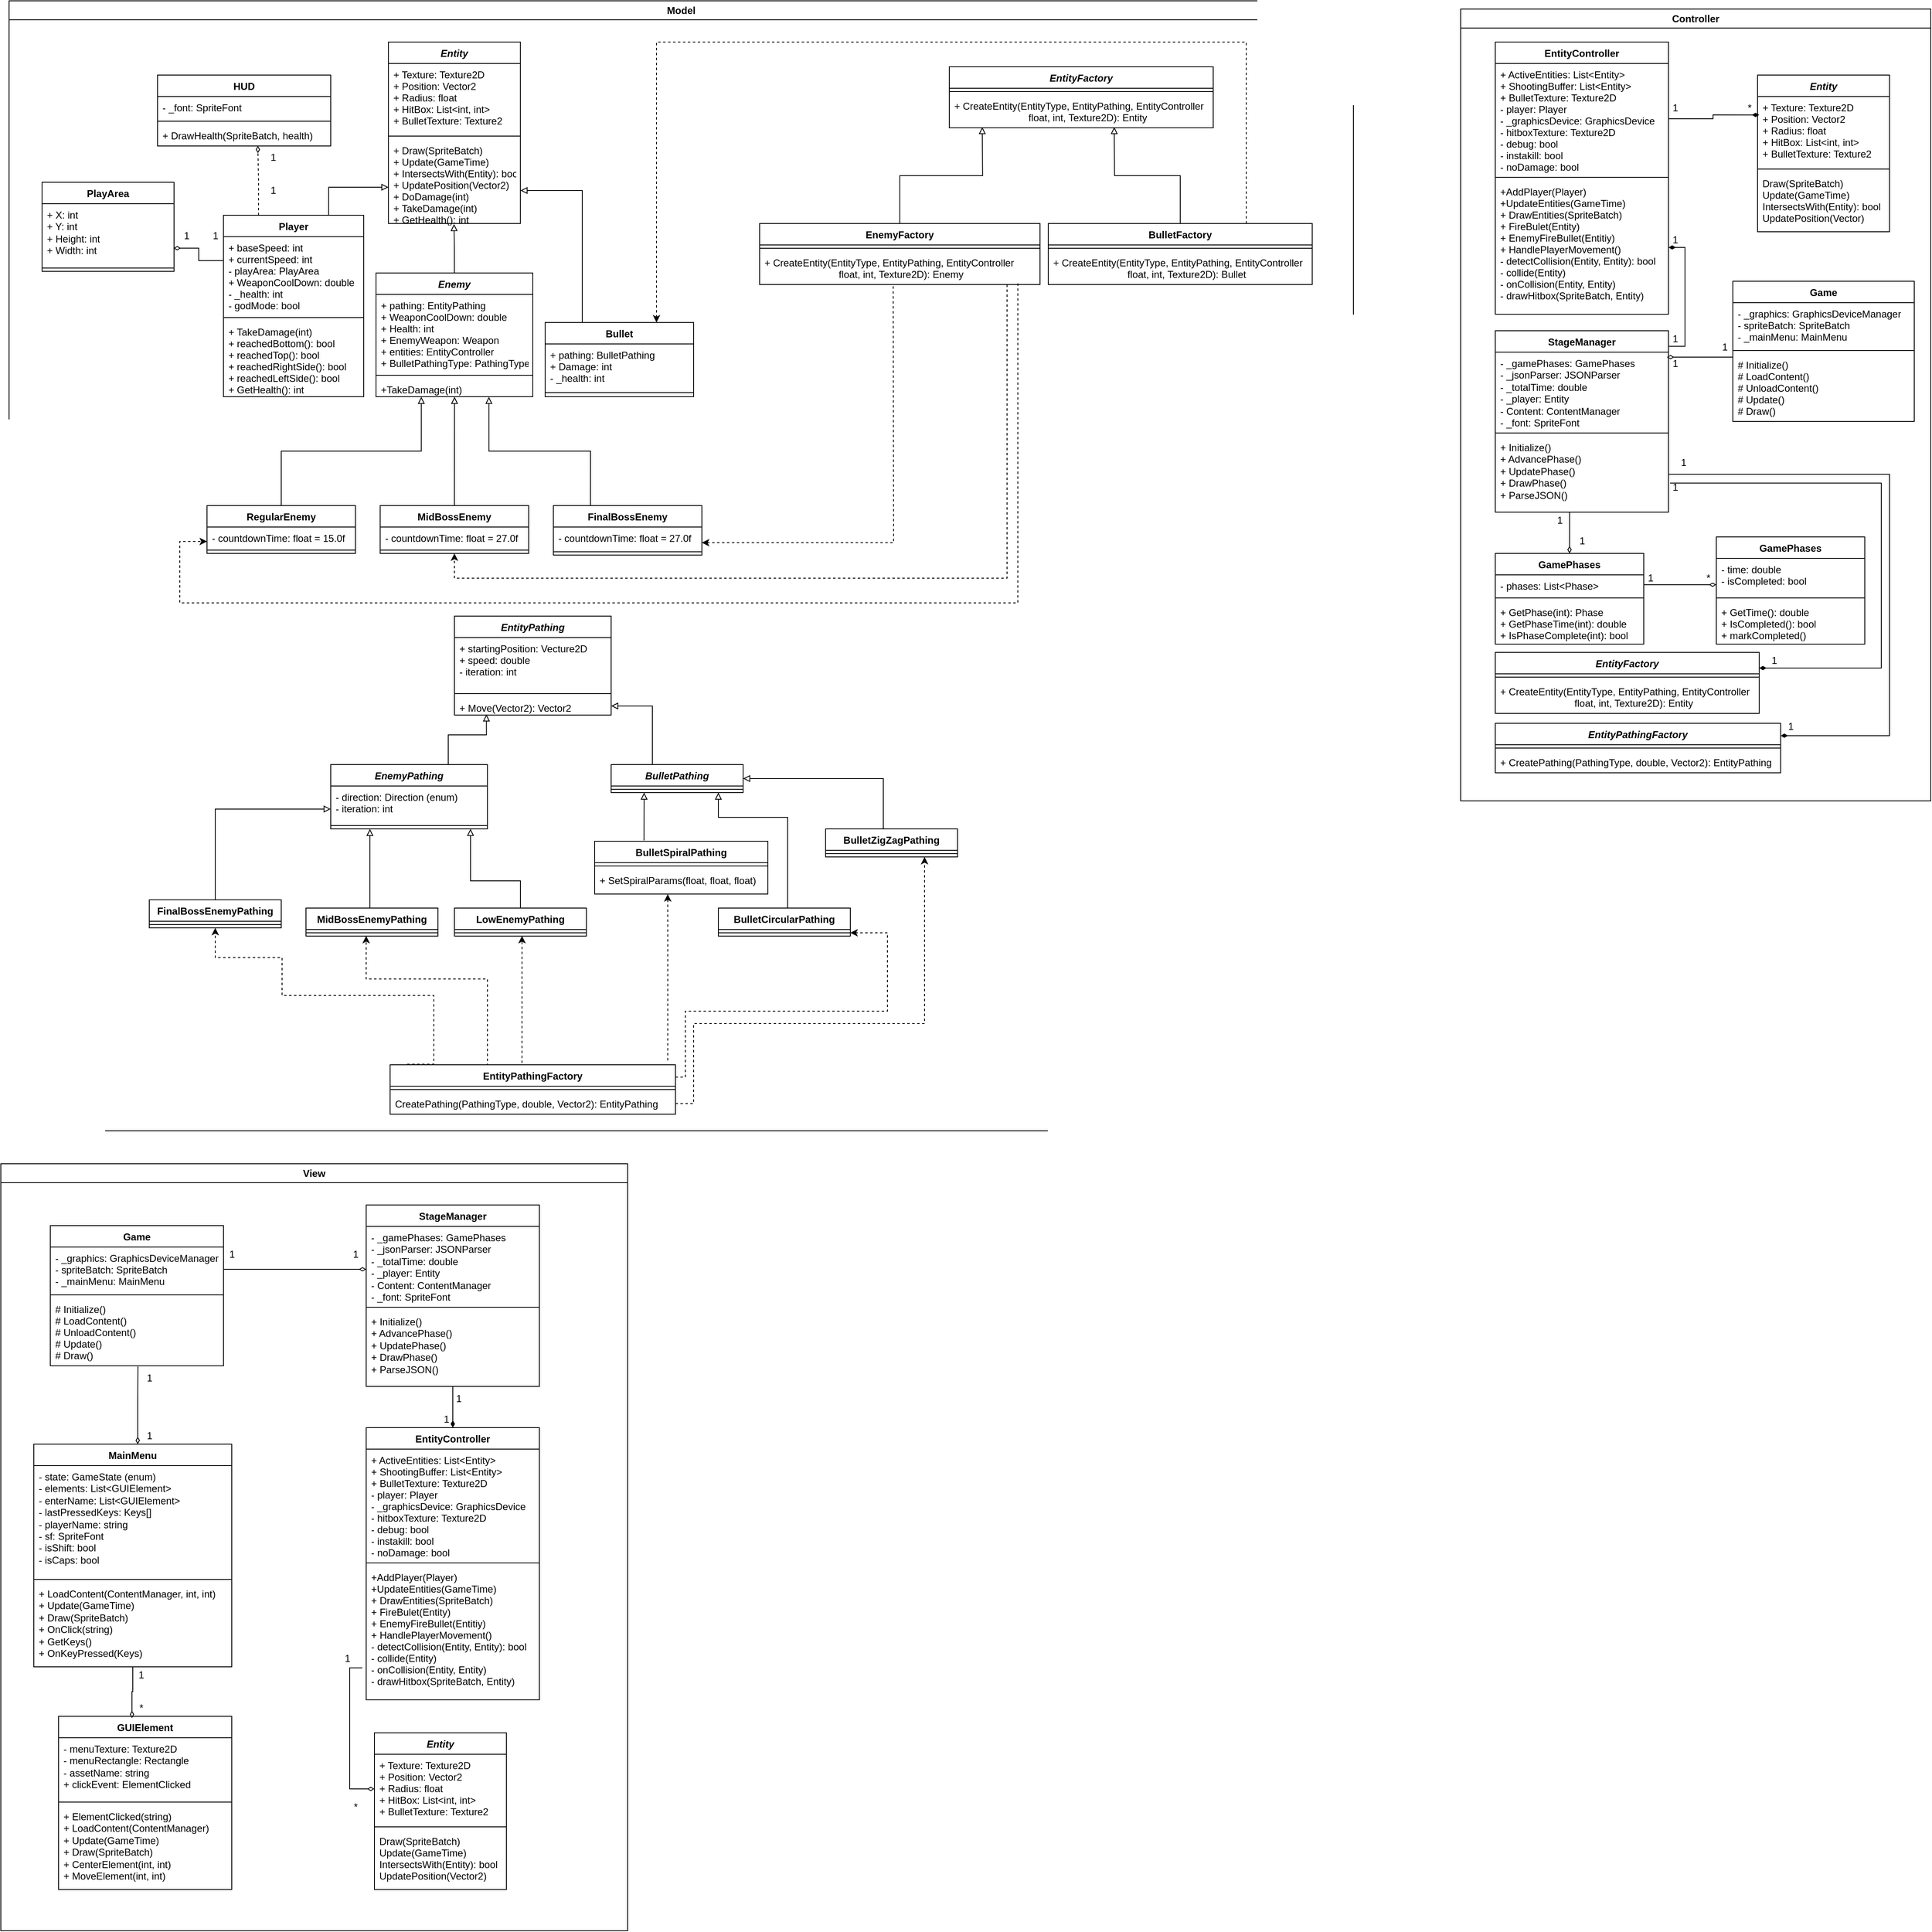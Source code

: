 <mxfile version="21.1.1" type="device">
  <diagram id="C5RBs43oDa-KdzZeNtuy" name="Page-1">
    <mxGraphModel dx="786" dy="1736" grid="1" gridSize="10" guides="1" tooltips="1" connect="1" arrows="1" fold="1" page="1" pageScale="1" pageWidth="827" pageHeight="1169" math="0" shadow="0">
      <root>
        <mxCell id="WIyWlLk6GJQsqaUBKTNV-0" />
        <mxCell id="WIyWlLk6GJQsqaUBKTNV-1" parent="WIyWlLk6GJQsqaUBKTNV-0" />
        <mxCell id="uRKmisXOWg0GV2ySwTai-0" value="Model" style="swimlane;whiteSpace=wrap;html=1;" parent="WIyWlLk6GJQsqaUBKTNV-1" vertex="1">
          <mxGeometry x="920" y="150" width="1630" height="1370" as="geometry" />
        </mxCell>
        <mxCell id="uRKmisXOWg0GV2ySwTai-104" style="edgeStyle=orthogonalEdgeStyle;rounded=0;orthogonalLoop=1;jettySize=auto;html=1;exitX=0.921;exitY=0.965;exitDx=0;exitDy=0;exitPerimeter=0;dashed=1;entryX=0;entryY=0.75;entryDx=0;entryDy=0;" parent="uRKmisXOWg0GV2ySwTai-0" source="uRKmisXOWg0GV2ySwTai-85" target="uRKmisXOWg0GV2ySwTai-36" edge="1">
          <mxGeometry relative="1" as="geometry">
            <mxPoint x="230" y="710" as="targetPoint" />
            <Array as="points">
              <mxPoint x="1223" y="730" />
              <mxPoint x="207" y="730" />
              <mxPoint x="207" y="655" />
            </Array>
          </mxGeometry>
        </mxCell>
        <mxCell id="uRKmisXOWg0GV2ySwTai-107" style="edgeStyle=orthogonalEdgeStyle;rounded=0;orthogonalLoop=1;jettySize=auto;html=1;exitX=0.75;exitY=0;exitDx=0;exitDy=0;entryX=0.75;entryY=0;entryDx=0;entryDy=0;dashed=1;" parent="uRKmisXOWg0GV2ySwTai-0" source="uRKmisXOWg0GV2ySwTai-87" target="uRKmisXOWg0GV2ySwTai-55" edge="1">
          <mxGeometry relative="1" as="geometry">
            <mxPoint x="1084.94" y="262" as="sourcePoint" />
            <Array as="points">
              <mxPoint x="1500" y="50" />
              <mxPoint x="785" y="50" />
            </Array>
          </mxGeometry>
        </mxCell>
        <mxCell id="uRKmisXOWg0GV2ySwTai-204" style="edgeStyle=orthogonalEdgeStyle;rounded=0;orthogonalLoop=1;jettySize=auto;html=1;exitX=0.5;exitY=0;exitDx=0;exitDy=0;entryX=0;entryY=0.5;entryDx=0;entryDy=0;endArrow=block;endFill=0;" parent="uRKmisXOWg0GV2ySwTai-0" source="uRKmisXOWg0GV2ySwTai-82" edge="1">
          <mxGeometry relative="1" as="geometry">
            <mxPoint x="1179.94" y="153" as="targetPoint" />
          </mxGeometry>
        </mxCell>
        <mxCell id="uRKmisXOWg0GV2ySwTai-82" value="EnemyFactory" style="swimlane;fontStyle=1;align=center;verticalAlign=top;childLayout=stackLayout;horizontal=1;startSize=26;horizontalStack=0;resizeParent=1;resizeParentMax=0;resizeLast=0;collapsible=1;marginBottom=0;" parent="uRKmisXOWg0GV2ySwTai-0" vertex="1">
          <mxGeometry x="910" y="270" width="340" height="74" as="geometry" />
        </mxCell>
        <mxCell id="uRKmisXOWg0GV2ySwTai-84" value="" style="line;strokeWidth=1;fillColor=none;align=left;verticalAlign=middle;spacingTop=-1;spacingLeft=3;spacingRight=3;rotatable=0;labelPosition=right;points=[];portConstraint=eastwest;strokeColor=inherit;" parent="uRKmisXOWg0GV2ySwTai-82" vertex="1">
          <mxGeometry y="26" width="340" height="8" as="geometry" />
        </mxCell>
        <mxCell id="uRKmisXOWg0GV2ySwTai-85" value="+ CreateEntity(EntityType, EntityPathing, EntityController&#xa;                           float, int, Texture2D): Enemy" style="text;strokeColor=none;fillColor=none;align=left;verticalAlign=top;spacingLeft=4;spacingRight=4;overflow=hidden;rotatable=0;points=[[0,0.5],[1,0.5]];portConstraint=eastwest;" parent="uRKmisXOWg0GV2ySwTai-82" vertex="1">
          <mxGeometry y="34" width="340" height="40" as="geometry" />
        </mxCell>
        <mxCell id="uRKmisXOWg0GV2ySwTai-205" style="edgeStyle=orthogonalEdgeStyle;rounded=0;orthogonalLoop=1;jettySize=auto;html=1;exitX=0.5;exitY=0;exitDx=0;exitDy=0;entryX=1;entryY=0.5;entryDx=0;entryDy=0;endArrow=block;endFill=0;" parent="uRKmisXOWg0GV2ySwTai-0" source="uRKmisXOWg0GV2ySwTai-87" edge="1">
          <mxGeometry relative="1" as="geometry">
            <mxPoint x="1339.94" y="153" as="targetPoint" />
          </mxGeometry>
        </mxCell>
        <mxCell id="uRKmisXOWg0GV2ySwTai-87" value="BulletFactory" style="swimlane;fontStyle=1;align=center;verticalAlign=top;childLayout=stackLayout;horizontal=1;startSize=26;horizontalStack=0;resizeParent=1;resizeParentMax=0;resizeLast=0;collapsible=1;marginBottom=0;" parent="uRKmisXOWg0GV2ySwTai-0" vertex="1">
          <mxGeometry x="1260" y="270" width="320.06" height="74" as="geometry" />
        </mxCell>
        <mxCell id="uRKmisXOWg0GV2ySwTai-89" value="" style="line;strokeWidth=1;fillColor=none;align=left;verticalAlign=middle;spacingTop=-1;spacingLeft=3;spacingRight=3;rotatable=0;labelPosition=right;points=[];portConstraint=eastwest;strokeColor=inherit;" parent="uRKmisXOWg0GV2ySwTai-87" vertex="1">
          <mxGeometry y="26" width="320.06" height="8" as="geometry" />
        </mxCell>
        <mxCell id="uRKmisXOWg0GV2ySwTai-90" value="+ CreateEntity(EntityType, EntityPathing, EntityController&#xa;                           float, int, Texture2D): Bullet" style="text;strokeColor=none;fillColor=none;align=left;verticalAlign=top;spacingLeft=4;spacingRight=4;overflow=hidden;rotatable=0;points=[[0,0.5],[1,0.5]];portConstraint=eastwest;" parent="uRKmisXOWg0GV2ySwTai-87" vertex="1">
          <mxGeometry y="34" width="320.06" height="40" as="geometry" />
        </mxCell>
        <mxCell id="5_fEOOFePsHXnS7vLnjL-28" value="PlayArea" style="swimlane;fontStyle=1;align=center;verticalAlign=top;childLayout=stackLayout;horizontal=1;startSize=26;horizontalStack=0;resizeParent=1;resizeParentMax=0;resizeLast=0;collapsible=1;marginBottom=0;whiteSpace=wrap;html=1;" vertex="1" parent="uRKmisXOWg0GV2ySwTai-0">
          <mxGeometry x="40" y="220" width="160" height="108" as="geometry" />
        </mxCell>
        <mxCell id="5_fEOOFePsHXnS7vLnjL-29" value="+ X: int&lt;br&gt;+ Y: int&lt;br&gt;+ Height: int&lt;br&gt;+ Width: int" style="text;strokeColor=none;fillColor=none;align=left;verticalAlign=top;spacingLeft=4;spacingRight=4;overflow=hidden;rotatable=0;points=[[0,0.5],[1,0.5]];portConstraint=eastwest;whiteSpace=wrap;html=1;" vertex="1" parent="5_fEOOFePsHXnS7vLnjL-28">
          <mxGeometry y="26" width="160" height="74" as="geometry" />
        </mxCell>
        <mxCell id="5_fEOOFePsHXnS7vLnjL-30" value="" style="line;strokeWidth=1;fillColor=none;align=left;verticalAlign=middle;spacingTop=-1;spacingLeft=3;spacingRight=3;rotatable=0;labelPosition=right;points=[];portConstraint=eastwest;strokeColor=inherit;" vertex="1" parent="5_fEOOFePsHXnS7vLnjL-28">
          <mxGeometry y="100" width="160" height="8" as="geometry" />
        </mxCell>
        <mxCell id="5_fEOOFePsHXnS7vLnjL-6" style="edgeStyle=orthogonalEdgeStyle;rounded=0;orthogonalLoop=1;jettySize=auto;html=1;exitX=0.25;exitY=0;exitDx=0;exitDy=0;entryX=0.579;entryY=0.993;entryDx=0;entryDy=0;entryPerimeter=0;dashed=1;endArrow=diamondThin;endFill=0;" edge="1" parent="uRKmisXOWg0GV2ySwTai-0" source="uRKmisXOWg0GV2ySwTai-26" target="5_fEOOFePsHXnS7vLnjL-5">
          <mxGeometry relative="1" as="geometry" />
        </mxCell>
        <mxCell id="5_fEOOFePsHXnS7vLnjL-35" style="edgeStyle=orthogonalEdgeStyle;rounded=0;orthogonalLoop=1;jettySize=auto;html=1;exitX=0;exitY=0.25;exitDx=0;exitDy=0;entryX=0.996;entryY=0.729;entryDx=0;entryDy=0;entryPerimeter=0;endArrow=diamondThin;endFill=0;" edge="1" parent="uRKmisXOWg0GV2ySwTai-0" source="uRKmisXOWg0GV2ySwTai-26" target="5_fEOOFePsHXnS7vLnjL-29">
          <mxGeometry relative="1" as="geometry" />
        </mxCell>
        <mxCell id="uRKmisXOWg0GV2ySwTai-26" value="Player" style="swimlane;fontStyle=1;align=center;verticalAlign=top;childLayout=stackLayout;horizontal=1;startSize=26;horizontalStack=0;resizeParent=1;resizeParentMax=0;resizeLast=0;collapsible=1;marginBottom=0;" parent="uRKmisXOWg0GV2ySwTai-0" vertex="1">
          <mxGeometry x="259.94" y="260" width="170.06" height="220" as="geometry" />
        </mxCell>
        <mxCell id="uRKmisXOWg0GV2ySwTai-27" value="+ baseSpeed: int&#xa;+ currentSpeed: int&#xa;- playArea: PlayArea&#xa;+ WeaponCoolDown: double&#xa;- _health: int&#xa;- godMode: bool" style="text;strokeColor=none;fillColor=none;align=left;verticalAlign=top;spacingLeft=4;spacingRight=4;overflow=hidden;rotatable=0;points=[[0,0.5],[1,0.5]];portConstraint=eastwest;" parent="uRKmisXOWg0GV2ySwTai-26" vertex="1">
          <mxGeometry y="26" width="170.06" height="94" as="geometry" />
        </mxCell>
        <mxCell id="uRKmisXOWg0GV2ySwTai-28" value="" style="line;strokeWidth=1;fillColor=none;align=left;verticalAlign=middle;spacingTop=-1;spacingLeft=3;spacingRight=3;rotatable=0;labelPosition=right;points=[];portConstraint=eastwest;strokeColor=inherit;" parent="uRKmisXOWg0GV2ySwTai-26" vertex="1">
          <mxGeometry y="120" width="170.06" height="8" as="geometry" />
        </mxCell>
        <mxCell id="uRKmisXOWg0GV2ySwTai-29" value="+ TakeDamage(int)&#xa;+ reachedBottom(): bool&#xa;+ reachedTop(): bool&#xa;+ reachedRightSide(): bool&#xa;+ reachedLeftSide(): bool&#xa;+ GetHealth(): int" style="text;strokeColor=none;fillColor=none;align=left;verticalAlign=top;spacingLeft=4;spacingRight=4;overflow=hidden;rotatable=0;points=[[0,0.5],[1,0.5]];portConstraint=eastwest;" parent="uRKmisXOWg0GV2ySwTai-26" vertex="1">
          <mxGeometry y="128" width="170.06" height="92" as="geometry" />
        </mxCell>
        <mxCell id="uRKmisXOWg0GV2ySwTai-191" style="edgeStyle=orthogonalEdgeStyle;rounded=0;orthogonalLoop=1;jettySize=auto;html=1;exitX=0.5;exitY=0;exitDx=0;exitDy=0;entryX=0.497;entryY=1.006;entryDx=0;entryDy=0;entryPerimeter=0;endArrow=block;endFill=0;" parent="uRKmisXOWg0GV2ySwTai-0" source="uRKmisXOWg0GV2ySwTai-31" target="uRKmisXOWg0GV2ySwTai-54" edge="1">
          <mxGeometry relative="1" as="geometry" />
        </mxCell>
        <mxCell id="uRKmisXOWg0GV2ySwTai-31" value="Enemy" style="swimlane;fontStyle=3;align=center;verticalAlign=top;childLayout=stackLayout;horizontal=1;startSize=26;horizontalStack=0;resizeParent=1;resizeParentMax=0;resizeLast=0;collapsible=1;marginBottom=0;" parent="uRKmisXOWg0GV2ySwTai-0" vertex="1">
          <mxGeometry x="444.88" y="330" width="190.12" height="150" as="geometry" />
        </mxCell>
        <mxCell id="uRKmisXOWg0GV2ySwTai-32" value="+ pathing: EntityPathing&#xa;+ WeaponCoolDown: double&#xa;+ Health: int&#xa;+ EnemyWeapon: Weapon&#xa;+ entities: EntityController&#xa;+ BulletPathingType: PathingTypes" style="text;strokeColor=none;fillColor=none;align=left;verticalAlign=top;spacingLeft=4;spacingRight=4;overflow=hidden;rotatable=0;points=[[0,0.5],[1,0.5]];portConstraint=eastwest;" parent="uRKmisXOWg0GV2ySwTai-31" vertex="1">
          <mxGeometry y="26" width="190.12" height="94" as="geometry" />
        </mxCell>
        <mxCell id="uRKmisXOWg0GV2ySwTai-33" value="" style="line;strokeWidth=1;fillColor=none;align=left;verticalAlign=middle;spacingTop=-1;spacingLeft=3;spacingRight=3;rotatable=0;labelPosition=right;points=[];portConstraint=eastwest;strokeColor=inherit;" parent="uRKmisXOWg0GV2ySwTai-31" vertex="1">
          <mxGeometry y="120" width="190.12" height="8" as="geometry" />
        </mxCell>
        <mxCell id="uRKmisXOWg0GV2ySwTai-34" value="+TakeDamage(int)" style="text;strokeColor=none;fillColor=none;align=left;verticalAlign=top;spacingLeft=4;spacingRight=4;overflow=hidden;rotatable=0;points=[[0,0.5],[1,0.5]];portConstraint=eastwest;" parent="uRKmisXOWg0GV2ySwTai-31" vertex="1">
          <mxGeometry y="128" width="190.12" height="22" as="geometry" />
        </mxCell>
        <mxCell id="uRKmisXOWg0GV2ySwTai-201" style="edgeStyle=orthogonalEdgeStyle;rounded=0;orthogonalLoop=1;jettySize=auto;html=1;exitX=0.5;exitY=0;exitDx=0;exitDy=0;entryX=0.289;entryY=1.007;entryDx=0;entryDy=0;entryPerimeter=0;endArrow=block;endFill=0;" parent="uRKmisXOWg0GV2ySwTai-0" source="uRKmisXOWg0GV2ySwTai-36" target="uRKmisXOWg0GV2ySwTai-34" edge="1">
          <mxGeometry relative="1" as="geometry" />
        </mxCell>
        <mxCell id="uRKmisXOWg0GV2ySwTai-36" value="RegularEnemy" style="swimlane;fontStyle=1;align=center;verticalAlign=top;childLayout=stackLayout;horizontal=1;startSize=26;horizontalStack=0;resizeParent=1;resizeParentMax=0;resizeLast=0;collapsible=1;marginBottom=0;" parent="uRKmisXOWg0GV2ySwTai-0" vertex="1">
          <mxGeometry x="240" y="612" width="180" height="58" as="geometry" />
        </mxCell>
        <mxCell id="uRKmisXOWg0GV2ySwTai-37" value="- countdownTime: float = 15.0f&#xa;" style="text;strokeColor=none;fillColor=none;align=left;verticalAlign=top;spacingLeft=4;spacingRight=4;overflow=hidden;rotatable=0;points=[[0,0.5],[1,0.5]];portConstraint=eastwest;" parent="uRKmisXOWg0GV2ySwTai-36" vertex="1">
          <mxGeometry y="26" width="180" height="24" as="geometry" />
        </mxCell>
        <mxCell id="uRKmisXOWg0GV2ySwTai-38" value="" style="line;strokeWidth=1;fillColor=none;align=left;verticalAlign=middle;spacingTop=-1;spacingLeft=3;spacingRight=3;rotatable=0;labelPosition=right;points=[];portConstraint=eastwest;strokeColor=inherit;" parent="uRKmisXOWg0GV2ySwTai-36" vertex="1">
          <mxGeometry y="50" width="180" height="8" as="geometry" />
        </mxCell>
        <mxCell id="uRKmisXOWg0GV2ySwTai-202" style="edgeStyle=orthogonalEdgeStyle;rounded=0;orthogonalLoop=1;jettySize=auto;html=1;exitX=0.5;exitY=0;exitDx=0;exitDy=0;entryX=0.501;entryY=1.007;entryDx=0;entryDy=0;entryPerimeter=0;endArrow=block;endFill=0;" parent="uRKmisXOWg0GV2ySwTai-0" source="uRKmisXOWg0GV2ySwTai-41" target="uRKmisXOWg0GV2ySwTai-34" edge="1">
          <mxGeometry relative="1" as="geometry" />
        </mxCell>
        <mxCell id="uRKmisXOWg0GV2ySwTai-41" value="MidBossEnemy" style="swimlane;fontStyle=1;align=center;verticalAlign=top;childLayout=stackLayout;horizontal=1;startSize=26;horizontalStack=0;resizeParent=1;resizeParentMax=0;resizeLast=0;collapsible=1;marginBottom=0;" parent="uRKmisXOWg0GV2ySwTai-0" vertex="1">
          <mxGeometry x="449.94" y="612" width="180.06" height="58" as="geometry" />
        </mxCell>
        <mxCell id="uRKmisXOWg0GV2ySwTai-42" value="- countdownTime: float = 27.0f" style="text;strokeColor=none;fillColor=none;align=left;verticalAlign=top;spacingLeft=4;spacingRight=4;overflow=hidden;rotatable=0;points=[[0,0.5],[1,0.5]];portConstraint=eastwest;" parent="uRKmisXOWg0GV2ySwTai-41" vertex="1">
          <mxGeometry y="26" width="180.06" height="24" as="geometry" />
        </mxCell>
        <mxCell id="uRKmisXOWg0GV2ySwTai-43" value="" style="line;strokeWidth=1;fillColor=none;align=left;verticalAlign=middle;spacingTop=-1;spacingLeft=3;spacingRight=3;rotatable=0;labelPosition=right;points=[];portConstraint=eastwest;strokeColor=inherit;" parent="uRKmisXOWg0GV2ySwTai-41" vertex="1">
          <mxGeometry y="50" width="180.06" height="8" as="geometry" />
        </mxCell>
        <mxCell id="uRKmisXOWg0GV2ySwTai-203" style="edgeStyle=orthogonalEdgeStyle;rounded=0;orthogonalLoop=1;jettySize=auto;html=1;exitX=0.25;exitY=0;exitDx=0;exitDy=0;entryX=0.72;entryY=1.007;entryDx=0;entryDy=0;entryPerimeter=0;endArrow=block;endFill=0;" parent="uRKmisXOWg0GV2ySwTai-0" source="uRKmisXOWg0GV2ySwTai-47" target="uRKmisXOWg0GV2ySwTai-34" edge="1">
          <mxGeometry relative="1" as="geometry" />
        </mxCell>
        <mxCell id="uRKmisXOWg0GV2ySwTai-207" style="edgeStyle=orthogonalEdgeStyle;rounded=0;orthogonalLoop=1;jettySize=auto;html=1;exitX=1;exitY=0.75;exitDx=0;exitDy=0;entryX=0.094;entryY=0.994;entryDx=0;entryDy=0;entryPerimeter=0;dashed=1;endArrow=none;endFill=0;startArrow=classic;startFill=1;" parent="uRKmisXOWg0GV2ySwTai-0" source="uRKmisXOWg0GV2ySwTai-47" edge="1">
          <mxGeometry relative="1" as="geometry">
            <mxPoint x="1071.96" y="343.76" as="targetPoint" />
          </mxGeometry>
        </mxCell>
        <mxCell id="uRKmisXOWg0GV2ySwTai-47" value="FinalBossEnemy" style="swimlane;fontStyle=1;align=center;verticalAlign=top;childLayout=stackLayout;horizontal=1;startSize=26;horizontalStack=0;resizeParent=1;resizeParentMax=0;resizeLast=0;collapsible=1;marginBottom=0;" parent="uRKmisXOWg0GV2ySwTai-0" vertex="1">
          <mxGeometry x="659.94" y="612" width="180.06" height="60" as="geometry" />
        </mxCell>
        <mxCell id="uRKmisXOWg0GV2ySwTai-48" value="- countdownTime: float = 27.0f" style="text;strokeColor=none;fillColor=none;align=left;verticalAlign=top;spacingLeft=4;spacingRight=4;overflow=hidden;rotatable=0;points=[[0,0.5],[1,0.5]];portConstraint=eastwest;" parent="uRKmisXOWg0GV2ySwTai-47" vertex="1">
          <mxGeometry y="26" width="180.06" height="26" as="geometry" />
        </mxCell>
        <mxCell id="uRKmisXOWg0GV2ySwTai-49" value="" style="line;strokeWidth=1;fillColor=none;align=left;verticalAlign=middle;spacingTop=-1;spacingLeft=3;spacingRight=3;rotatable=0;labelPosition=right;points=[];portConstraint=eastwest;strokeColor=inherit;" parent="uRKmisXOWg0GV2ySwTai-47" vertex="1">
          <mxGeometry y="52" width="180.06" height="8" as="geometry" />
        </mxCell>
        <mxCell id="uRKmisXOWg0GV2ySwTai-51" value="Entity" style="swimlane;fontStyle=3;align=center;verticalAlign=top;childLayout=stackLayout;horizontal=1;startSize=26;horizontalStack=0;resizeParent=1;resizeParentMax=0;resizeLast=0;collapsible=1;marginBottom=0;" parent="uRKmisXOWg0GV2ySwTai-0" vertex="1">
          <mxGeometry x="459.94" y="50" width="160" height="220" as="geometry" />
        </mxCell>
        <mxCell id="uRKmisXOWg0GV2ySwTai-52" value="+ Texture: Texture2D&#xa;+ Position: Vector2&#xa;+ Radius: float&#xa;+ HitBox: List&lt;int, int&gt;&#xa;+ BulletTexture: Texture2" style="text;strokeColor=none;fillColor=none;align=left;verticalAlign=top;spacingLeft=4;spacingRight=4;overflow=hidden;rotatable=0;points=[[0,0.5],[1,0.5]];portConstraint=eastwest;" parent="uRKmisXOWg0GV2ySwTai-51" vertex="1">
          <mxGeometry y="26" width="160" height="84" as="geometry" />
        </mxCell>
        <mxCell id="uRKmisXOWg0GV2ySwTai-53" value="" style="line;strokeWidth=1;fillColor=none;align=left;verticalAlign=middle;spacingTop=-1;spacingLeft=3;spacingRight=3;rotatable=0;labelPosition=right;points=[];portConstraint=eastwest;strokeColor=inherit;" parent="uRKmisXOWg0GV2ySwTai-51" vertex="1">
          <mxGeometry y="110" width="160" height="8" as="geometry" />
        </mxCell>
        <mxCell id="uRKmisXOWg0GV2ySwTai-54" value="+ Draw(SpriteBatch)&#xa;+ Update(GameTime)&#xa;+ IntersectsWith(Entity): bool&#xa;+ UpdatePosition(Vector2)&#xa;+ DoDamage(int)&#xa;+ TakeDamage(int)&#xa;+ GetHealth(): int" style="text;strokeColor=none;fillColor=none;align=left;verticalAlign=top;spacingLeft=4;spacingRight=4;overflow=hidden;rotatable=0;points=[[0,0.5],[1,0.5]];portConstraint=eastwest;" parent="uRKmisXOWg0GV2ySwTai-51" vertex="1">
          <mxGeometry y="118" width="160" height="102" as="geometry" />
        </mxCell>
        <mxCell id="uRKmisXOWg0GV2ySwTai-25" style="edgeStyle=orthogonalEdgeStyle;rounded=0;orthogonalLoop=1;jettySize=auto;html=1;exitX=0.75;exitY=0;exitDx=0;exitDy=0;endArrow=block;endFill=0;" parent="uRKmisXOWg0GV2ySwTai-0" source="uRKmisXOWg0GV2ySwTai-26" edge="1">
          <mxGeometry relative="1" as="geometry">
            <Array as="points">
              <mxPoint x="387" y="226" />
            </Array>
            <mxPoint x="460" y="226" as="targetPoint" />
          </mxGeometry>
        </mxCell>
        <mxCell id="uRKmisXOWg0GV2ySwTai-60" style="edgeStyle=orthogonalEdgeStyle;rounded=0;orthogonalLoop=1;jettySize=auto;html=1;exitX=0.25;exitY=0;exitDx=0;exitDy=0;endArrow=block;endFill=0;" parent="uRKmisXOWg0GV2ySwTai-0" source="uRKmisXOWg0GV2ySwTai-55" edge="1">
          <mxGeometry relative="1" as="geometry">
            <mxPoint x="620" y="230" as="targetPoint" />
            <Array as="points">
              <mxPoint x="695" y="230" />
              <mxPoint x="620" y="230" />
            </Array>
          </mxGeometry>
        </mxCell>
        <mxCell id="uRKmisXOWg0GV2ySwTai-55" value="Bullet" style="swimlane;fontStyle=1;align=center;verticalAlign=top;childLayout=stackLayout;horizontal=1;startSize=26;horizontalStack=0;resizeParent=1;resizeParentMax=0;resizeLast=0;collapsible=1;marginBottom=0;" parent="uRKmisXOWg0GV2ySwTai-0" vertex="1">
          <mxGeometry x="650" y="390" width="180" height="90" as="geometry" />
        </mxCell>
        <mxCell id="uRKmisXOWg0GV2ySwTai-56" value="+ pathing: BulletPathing&#xa;+ Damage: int&#xa;- _health: int" style="text;strokeColor=none;fillColor=none;align=left;verticalAlign=top;spacingLeft=4;spacingRight=4;overflow=hidden;rotatable=0;points=[[0,0.5],[1,0.5]];portConstraint=eastwest;" parent="uRKmisXOWg0GV2ySwTai-55" vertex="1">
          <mxGeometry y="26" width="180" height="54" as="geometry" />
        </mxCell>
        <mxCell id="uRKmisXOWg0GV2ySwTai-57" value="" style="line;strokeWidth=1;fillColor=none;align=left;verticalAlign=middle;spacingTop=-1;spacingLeft=3;spacingRight=3;rotatable=0;labelPosition=right;points=[];portConstraint=eastwest;strokeColor=inherit;" parent="uRKmisXOWg0GV2ySwTai-55" vertex="1">
          <mxGeometry y="80" width="180" height="10" as="geometry" />
        </mxCell>
        <mxCell id="uRKmisXOWg0GV2ySwTai-193" style="edgeStyle=orthogonalEdgeStyle;rounded=0;orthogonalLoop=1;jettySize=auto;html=1;exitX=0.5;exitY=1;exitDx=0;exitDy=0;entryX=0.5;entryY=1;entryDx=0;entryDy=0;dashed=1;" parent="uRKmisXOWg0GV2ySwTai-0" target="uRKmisXOWg0GV2ySwTai-41" edge="1">
          <mxGeometry relative="1" as="geometry">
            <Array as="points">
              <mxPoint x="1210" y="700" />
              <mxPoint x="540" y="700" />
            </Array>
            <mxPoint x="1210" y="344" as="sourcePoint" />
          </mxGeometry>
        </mxCell>
        <mxCell id="uRKmisXOWg0GV2ySwTai-61" value="EntityPathing" style="swimlane;fontStyle=3;align=center;verticalAlign=top;childLayout=stackLayout;horizontal=1;startSize=26;horizontalStack=0;resizeParent=1;resizeParentMax=0;resizeLast=0;collapsible=1;marginBottom=0;" parent="uRKmisXOWg0GV2ySwTai-0" vertex="1">
          <mxGeometry x="540" y="746" width="190" height="120" as="geometry" />
        </mxCell>
        <mxCell id="uRKmisXOWg0GV2ySwTai-62" value="+ startingPosition: Vecture2D&#xa;+ speed: double&#xa;- iteration: int&#xa;" style="text;strokeColor=none;fillColor=none;align=left;verticalAlign=top;spacingLeft=4;spacingRight=4;overflow=hidden;rotatable=0;points=[[0,0.5],[1,0.5]];portConstraint=eastwest;" parent="uRKmisXOWg0GV2ySwTai-61" vertex="1">
          <mxGeometry y="26" width="190" height="64" as="geometry" />
        </mxCell>
        <mxCell id="uRKmisXOWg0GV2ySwTai-63" value="" style="line;strokeWidth=1;fillColor=none;align=left;verticalAlign=middle;spacingTop=-1;spacingLeft=3;spacingRight=3;rotatable=0;labelPosition=right;points=[];portConstraint=eastwest;strokeColor=inherit;" parent="uRKmisXOWg0GV2ySwTai-61" vertex="1">
          <mxGeometry y="90" width="190" height="8" as="geometry" />
        </mxCell>
        <mxCell id="uRKmisXOWg0GV2ySwTai-64" value="+ Move(Vector2): Vector2" style="text;strokeColor=none;fillColor=none;align=left;verticalAlign=top;spacingLeft=4;spacingRight=4;overflow=hidden;rotatable=0;points=[[0,0.5],[1,0.5]];portConstraint=eastwest;" parent="uRKmisXOWg0GV2ySwTai-61" vertex="1">
          <mxGeometry y="98" width="190" height="22" as="geometry" />
        </mxCell>
        <mxCell id="uRKmisXOWg0GV2ySwTai-155" style="edgeStyle=orthogonalEdgeStyle;rounded=0;orthogonalLoop=1;jettySize=auto;html=1;exitX=0.5;exitY=0;exitDx=0;exitDy=0;entryX=0.892;entryY=0.993;entryDx=0;entryDy=0;endArrow=block;endFill=0;entryPerimeter=0;" parent="uRKmisXOWg0GV2ySwTai-0" source="uRKmisXOWg0GV2ySwTai-66" target="Z9gKzh70NRVWLQz6WXwp-2" edge="1">
          <mxGeometry relative="1" as="geometry">
            <mxPoint x="580" y="1035" as="targetPoint" />
            <Array as="points">
              <mxPoint x="620" y="1067" />
              <mxPoint x="560" y="1067" />
            </Array>
          </mxGeometry>
        </mxCell>
        <mxCell id="uRKmisXOWg0GV2ySwTai-66" value="LowEnemyPathing" style="swimlane;fontStyle=1;align=center;verticalAlign=top;childLayout=stackLayout;horizontal=1;startSize=26;horizontalStack=0;resizeParent=1;resizeParentMax=0;resizeLast=0;collapsible=1;marginBottom=0;" parent="uRKmisXOWg0GV2ySwTai-0" vertex="1">
          <mxGeometry x="540" y="1100" width="160" height="34" as="geometry" />
        </mxCell>
        <mxCell id="uRKmisXOWg0GV2ySwTai-68" value="" style="line;strokeWidth=1;fillColor=none;align=left;verticalAlign=middle;spacingTop=-1;spacingLeft=3;spacingRight=3;rotatable=0;labelPosition=right;points=[];portConstraint=eastwest;strokeColor=inherit;" parent="uRKmisXOWg0GV2ySwTai-66" vertex="1">
          <mxGeometry y="26" width="160" height="8" as="geometry" />
        </mxCell>
        <mxCell id="uRKmisXOWg0GV2ySwTai-154" style="edgeStyle=orthogonalEdgeStyle;rounded=0;orthogonalLoop=1;jettySize=auto;html=1;exitX=0.5;exitY=0;exitDx=0;exitDy=0;endArrow=block;endFill=0;entryX=0.25;entryY=1;entryDx=0;entryDy=0;" parent="uRKmisXOWg0GV2ySwTai-0" source="uRKmisXOWg0GV2ySwTai-71" target="Z9gKzh70NRVWLQz6WXwp-0" edge="1">
          <mxGeometry relative="1" as="geometry">
            <mxPoint x="470" y="1060" as="targetPoint" />
            <Array as="points">
              <mxPoint x="438" y="1100" />
            </Array>
          </mxGeometry>
        </mxCell>
        <mxCell id="uRKmisXOWg0GV2ySwTai-71" value="MidBossEnemyPathing" style="swimlane;fontStyle=1;align=center;verticalAlign=top;childLayout=stackLayout;horizontal=1;startSize=26;horizontalStack=0;resizeParent=1;resizeParentMax=0;resizeLast=0;collapsible=1;marginBottom=0;" parent="uRKmisXOWg0GV2ySwTai-0" vertex="1">
          <mxGeometry x="360" y="1100" width="160" height="34" as="geometry" />
        </mxCell>
        <mxCell id="uRKmisXOWg0GV2ySwTai-73" value="" style="line;strokeWidth=1;fillColor=none;align=left;verticalAlign=middle;spacingTop=-1;spacingLeft=3;spacingRight=3;rotatable=0;labelPosition=right;points=[];portConstraint=eastwest;strokeColor=inherit;" parent="uRKmisXOWg0GV2ySwTai-71" vertex="1">
          <mxGeometry y="26" width="160" height="8" as="geometry" />
        </mxCell>
        <mxCell id="uRKmisXOWg0GV2ySwTai-153" style="edgeStyle=orthogonalEdgeStyle;rounded=0;orthogonalLoop=1;jettySize=auto;html=1;exitX=0.5;exitY=0;exitDx=0;exitDy=0;endArrow=block;endFill=0;entryX=0;entryY=0.636;entryDx=0;entryDy=0;entryPerimeter=0;" parent="uRKmisXOWg0GV2ySwTai-0" source="uRKmisXOWg0GV2ySwTai-76" target="Z9gKzh70NRVWLQz6WXwp-1" edge="1">
          <mxGeometry relative="1" as="geometry">
            <mxPoint x="380" y="980" as="targetPoint" />
            <Array as="points">
              <mxPoint x="250" y="980" />
            </Array>
          </mxGeometry>
        </mxCell>
        <mxCell id="uRKmisXOWg0GV2ySwTai-76" value="FinalBossEnemyPathing" style="swimlane;fontStyle=1;align=center;verticalAlign=top;childLayout=stackLayout;horizontal=1;startSize=26;horizontalStack=0;resizeParent=1;resizeParentMax=0;resizeLast=0;collapsible=1;marginBottom=0;" parent="uRKmisXOWg0GV2ySwTai-0" vertex="1">
          <mxGeometry x="170" y="1090" width="160" height="34" as="geometry" />
        </mxCell>
        <mxCell id="uRKmisXOWg0GV2ySwTai-78" value="" style="line;strokeWidth=1;fillColor=none;align=left;verticalAlign=middle;spacingTop=-1;spacingLeft=3;spacingRight=3;rotatable=0;labelPosition=right;points=[];portConstraint=eastwest;strokeColor=inherit;" parent="uRKmisXOWg0GV2ySwTai-76" vertex="1">
          <mxGeometry y="26" width="160" height="8" as="geometry" />
        </mxCell>
        <mxCell id="uRKmisXOWg0GV2ySwTai-149" style="edgeStyle=orthogonalEdgeStyle;rounded=0;orthogonalLoop=1;jettySize=auto;html=1;exitX=0.06;exitY=-0.013;exitDx=0;exitDy=0;entryX=0.5;entryY=1;entryDx=0;entryDy=0;dashed=1;exitPerimeter=0;" parent="uRKmisXOWg0GV2ySwTai-0" source="uRKmisXOWg0GV2ySwTai-100" target="uRKmisXOWg0GV2ySwTai-76" edge="1">
          <mxGeometry relative="1" as="geometry">
            <mxPoint x="514.0" y="1225.0" as="sourcePoint" />
            <mxPoint x="331.2" y="1121.064" as="targetPoint" />
            <Array as="points">
              <mxPoint x="515" y="1206" />
              <mxPoint x="331" y="1206" />
              <mxPoint x="331" y="1160" />
              <mxPoint x="250" y="1160" />
            </Array>
          </mxGeometry>
        </mxCell>
        <mxCell id="uRKmisXOWg0GV2ySwTai-150" style="edgeStyle=orthogonalEdgeStyle;rounded=0;orthogonalLoop=1;jettySize=auto;html=1;exitX=0.25;exitY=0;exitDx=0;exitDy=0;entryX=0.456;entryY=0.965;entryDx=0;entryDy=0;entryPerimeter=0;dashed=1;" parent="uRKmisXOWg0GV2ySwTai-0" source="uRKmisXOWg0GV2ySwTai-100" target="uRKmisXOWg0GV2ySwTai-73" edge="1">
          <mxGeometry relative="1" as="geometry">
            <mxPoint x="492" y="1122.364" as="targetPoint" />
            <Array as="points">
              <mxPoint x="580" y="1186" />
              <mxPoint x="433" y="1186" />
            </Array>
          </mxGeometry>
        </mxCell>
        <mxCell id="uRKmisXOWg0GV2ySwTai-151" style="edgeStyle=orthogonalEdgeStyle;rounded=0;orthogonalLoop=1;jettySize=auto;html=1;exitX=0.657;exitY=-0.007;exitDx=0;exitDy=0;entryX=0.512;entryY=0.965;entryDx=0;entryDy=0;entryPerimeter=0;exitPerimeter=0;dashed=1;" parent="uRKmisXOWg0GV2ySwTai-0" source="uRKmisXOWg0GV2ySwTai-100" target="uRKmisXOWg0GV2ySwTai-68" edge="1">
          <mxGeometry relative="1" as="geometry">
            <mxPoint x="729.92" y="1122.364" as="targetPoint" />
            <Array as="points">
              <mxPoint x="622" y="1300" />
            </Array>
          </mxGeometry>
        </mxCell>
        <mxCell id="5_fEOOFePsHXnS7vLnjL-0" style="edgeStyle=orthogonalEdgeStyle;rounded=0;orthogonalLoop=1;jettySize=auto;html=1;exitX=0.973;exitY=-0.087;exitDx=0;exitDy=0;entryX=0.422;entryY=1.005;entryDx=0;entryDy=0;entryPerimeter=0;exitPerimeter=0;dashed=1;" edge="1" parent="uRKmisXOWg0GV2ySwTai-0" source="uRKmisXOWg0GV2ySwTai-100" target="uRKmisXOWg0GV2ySwTai-140">
          <mxGeometry relative="1" as="geometry" />
        </mxCell>
        <mxCell id="uRKmisXOWg0GV2ySwTai-100" value="EntityPathingFactory" style="swimlane;fontStyle=1;align=center;verticalAlign=top;childLayout=stackLayout;horizontal=1;startSize=26;horizontalStack=0;resizeParent=1;resizeParentMax=0;resizeLast=0;collapsible=1;marginBottom=0;" parent="uRKmisXOWg0GV2ySwTai-0" vertex="1">
          <mxGeometry x="462" y="1290" width="346" height="60" as="geometry" />
        </mxCell>
        <mxCell id="uRKmisXOWg0GV2ySwTai-102" value="" style="line;strokeWidth=1;fillColor=none;align=left;verticalAlign=middle;spacingTop=-1;spacingLeft=3;spacingRight=3;rotatable=0;labelPosition=right;points=[];portConstraint=eastwest;strokeColor=inherit;" parent="uRKmisXOWg0GV2ySwTai-100" vertex="1">
          <mxGeometry y="26" width="346" height="8" as="geometry" />
        </mxCell>
        <mxCell id="uRKmisXOWg0GV2ySwTai-103" value="CreatePathing(PathingType, double, Vector2): EntityPathing" style="text;strokeColor=none;fillColor=none;align=left;verticalAlign=top;spacingLeft=4;spacingRight=4;overflow=hidden;rotatable=0;points=[[0,0.5],[1,0.5]];portConstraint=eastwest;" parent="uRKmisXOWg0GV2ySwTai-100" vertex="1">
          <mxGeometry y="34" width="346" height="26" as="geometry" />
        </mxCell>
        <mxCell id="uRKmisXOWg0GV2ySwTai-137" value="BulletSpiralPathing" style="swimlane;fontStyle=1;align=center;verticalAlign=top;childLayout=stackLayout;horizontal=1;startSize=26;horizontalStack=0;resizeParent=1;resizeParentMax=0;resizeLast=0;collapsible=1;marginBottom=0;" parent="uRKmisXOWg0GV2ySwTai-0" vertex="1">
          <mxGeometry x="710" y="1019" width="210" height="64" as="geometry" />
        </mxCell>
        <mxCell id="uRKmisXOWg0GV2ySwTai-139" value="" style="line;strokeWidth=1;fillColor=none;align=left;verticalAlign=middle;spacingTop=-1;spacingLeft=3;spacingRight=3;rotatable=0;labelPosition=right;points=[];portConstraint=eastwest;strokeColor=inherit;" parent="uRKmisXOWg0GV2ySwTai-137" vertex="1">
          <mxGeometry y="26" width="210" height="8" as="geometry" />
        </mxCell>
        <mxCell id="uRKmisXOWg0GV2ySwTai-140" value="+ SetSpiralParams(float, float, float)" style="text;strokeColor=none;fillColor=none;align=left;verticalAlign=top;spacingLeft=4;spacingRight=4;overflow=hidden;rotatable=0;points=[[0,0.5],[1,0.5]];portConstraint=eastwest;" parent="uRKmisXOWg0GV2ySwTai-137" vertex="1">
          <mxGeometry y="34" width="210" height="30" as="geometry" />
        </mxCell>
        <mxCell id="uRKmisXOWg0GV2ySwTai-141" value="BulletZigZagPathing" style="swimlane;fontStyle=1;align=center;verticalAlign=top;childLayout=stackLayout;horizontal=1;startSize=26;horizontalStack=0;resizeParent=1;resizeParentMax=0;resizeLast=0;collapsible=1;marginBottom=0;" parent="uRKmisXOWg0GV2ySwTai-0" vertex="1">
          <mxGeometry x="990" y="1004" width="160" height="34" as="geometry" />
        </mxCell>
        <mxCell id="uRKmisXOWg0GV2ySwTai-143" value="" style="line;strokeWidth=1;fillColor=none;align=left;verticalAlign=middle;spacingTop=-1;spacingLeft=3;spacingRight=3;rotatable=0;labelPosition=right;points=[];portConstraint=eastwest;strokeColor=inherit;" parent="uRKmisXOWg0GV2ySwTai-141" vertex="1">
          <mxGeometry y="26" width="160" height="8" as="geometry" />
        </mxCell>
        <mxCell id="uRKmisXOWg0GV2ySwTai-157" value="BulletCircularPathing" style="swimlane;fontStyle=1;align=center;verticalAlign=top;childLayout=stackLayout;horizontal=1;startSize=26;horizontalStack=0;resizeParent=1;resizeParentMax=0;resizeLast=0;collapsible=1;marginBottom=0;" parent="uRKmisXOWg0GV2ySwTai-0" vertex="1">
          <mxGeometry x="860" y="1100" width="160" height="34" as="geometry" />
        </mxCell>
        <mxCell id="uRKmisXOWg0GV2ySwTai-159" value="" style="line;strokeWidth=1;fillColor=none;align=left;verticalAlign=middle;spacingTop=-1;spacingLeft=3;spacingRight=3;rotatable=0;labelPosition=right;points=[];portConstraint=eastwest;strokeColor=inherit;" parent="uRKmisXOWg0GV2ySwTai-157" vertex="1">
          <mxGeometry y="26" width="160" height="8" as="geometry" />
        </mxCell>
        <mxCell id="uRKmisXOWg0GV2ySwTai-152" style="edgeStyle=orthogonalEdgeStyle;rounded=0;orthogonalLoop=1;jettySize=auto;html=1;exitX=1;exitY=0.25;exitDx=0;exitDy=0;dashed=1;" parent="uRKmisXOWg0GV2ySwTai-0" source="uRKmisXOWg0GV2ySwTai-100" target="uRKmisXOWg0GV2ySwTai-159" edge="1">
          <mxGeometry relative="1" as="geometry">
            <mxPoint x="674.0" y="1225.0" as="sourcePoint" />
            <mxPoint x="1064.54" y="1102.906" as="targetPoint" />
            <Array as="points">
              <mxPoint x="820" y="1305" />
              <mxPoint x="820" y="1225" />
              <mxPoint x="1065" y="1225" />
              <mxPoint x="1065" y="1130" />
            </Array>
          </mxGeometry>
        </mxCell>
        <mxCell id="uRKmisXOWg0GV2ySwTai-156" style="edgeStyle=orthogonalEdgeStyle;rounded=0;orthogonalLoop=1;jettySize=auto;html=1;endArrow=block;endFill=0;entryX=1;entryY=0.5;entryDx=0;entryDy=0;exitX=0.25;exitY=0;exitDx=0;exitDy=0;" parent="uRKmisXOWg0GV2ySwTai-0" source="uRKmisXOWg0GV2ySwTai-196" target="uRKmisXOWg0GV2ySwTai-64" edge="1">
          <mxGeometry relative="1" as="geometry">
            <mxPoint x="780" y="926" as="sourcePoint" />
            <Array as="points">
              <mxPoint x="780" y="926" />
              <mxPoint x="780" y="855" />
            </Array>
            <mxPoint x="690" y="900" as="targetPoint" />
          </mxGeometry>
        </mxCell>
        <mxCell id="uRKmisXOWg0GV2ySwTai-196" value="&lt;i&gt;BulletPathing&lt;/i&gt;" style="swimlane;fontStyle=1;align=center;verticalAlign=top;childLayout=stackLayout;horizontal=1;startSize=26;horizontalStack=0;resizeParent=1;resizeParentMax=0;resizeLast=0;collapsible=1;marginBottom=0;whiteSpace=wrap;html=1;" parent="uRKmisXOWg0GV2ySwTai-0" vertex="1">
          <mxGeometry x="730" y="926" width="160" height="34" as="geometry" />
        </mxCell>
        <mxCell id="uRKmisXOWg0GV2ySwTai-198" value="" style="line;strokeWidth=1;fillColor=none;align=left;verticalAlign=middle;spacingTop=-1;spacingLeft=3;spacingRight=3;rotatable=0;labelPosition=right;points=[];portConstraint=eastwest;strokeColor=inherit;" parent="uRKmisXOWg0GV2ySwTai-196" vertex="1">
          <mxGeometry y="26" width="160" height="8" as="geometry" />
        </mxCell>
        <mxCell id="uRKmisXOWg0GV2ySwTai-209" style="edgeStyle=orthogonalEdgeStyle;rounded=0;orthogonalLoop=1;jettySize=auto;html=1;exitX=1;exitY=0.5;exitDx=0;exitDy=0;entryX=0.75;entryY=1;entryDx=0;entryDy=0;dashed=1;" parent="uRKmisXOWg0GV2ySwTai-0" source="uRKmisXOWg0GV2ySwTai-103" target="uRKmisXOWg0GV2ySwTai-141" edge="1">
          <mxGeometry relative="1" as="geometry">
            <Array as="points">
              <mxPoint x="830" y="1337" />
              <mxPoint x="830" y="1240" />
              <mxPoint x="1110" y="1240" />
            </Array>
          </mxGeometry>
        </mxCell>
        <mxCell id="Z9gKzh70NRVWLQz6WXwp-0" value="EnemyPathing" style="swimlane;fontStyle=3;align=center;verticalAlign=top;childLayout=stackLayout;horizontal=1;startSize=26;horizontalStack=0;resizeParent=1;resizeParentMax=0;resizeLast=0;collapsible=1;marginBottom=0;" parent="uRKmisXOWg0GV2ySwTai-0" vertex="1">
          <mxGeometry x="390" y="926" width="190" height="78" as="geometry" />
        </mxCell>
        <mxCell id="Z9gKzh70NRVWLQz6WXwp-1" value="- direction: Direction (enum)&#xa;- iteration: int" style="text;strokeColor=none;fillColor=none;align=left;verticalAlign=top;spacingLeft=4;spacingRight=4;overflow=hidden;rotatable=0;points=[[0,0.5],[1,0.5]];portConstraint=eastwest;" parent="Z9gKzh70NRVWLQz6WXwp-0" vertex="1">
          <mxGeometry y="26" width="190" height="44" as="geometry" />
        </mxCell>
        <mxCell id="Z9gKzh70NRVWLQz6WXwp-2" value="" style="line;strokeWidth=1;fillColor=none;align=left;verticalAlign=middle;spacingTop=-1;spacingLeft=3;spacingRight=3;rotatable=0;labelPosition=right;points=[];portConstraint=eastwest;strokeColor=inherit;" parent="Z9gKzh70NRVWLQz6WXwp-0" vertex="1">
          <mxGeometry y="70" width="190" height="8" as="geometry" />
        </mxCell>
        <mxCell id="Z9gKzh70NRVWLQz6WXwp-5" style="edgeStyle=orthogonalEdgeStyle;rounded=0;orthogonalLoop=1;jettySize=auto;html=1;entryX=0.204;entryY=0.96;entryDx=0;entryDy=0;entryPerimeter=0;endArrow=block;endFill=0;exitX=0.75;exitY=0;exitDx=0;exitDy=0;" parent="uRKmisXOWg0GV2ySwTai-0" source="Z9gKzh70NRVWLQz6WXwp-0" target="uRKmisXOWg0GV2ySwTai-64" edge="1">
          <mxGeometry relative="1" as="geometry">
            <mxPoint x="460" y="926" as="sourcePoint" />
            <mxPoint x="459.94" y="872" as="targetPoint" />
            <Array as="points">
              <mxPoint x="532" y="890" />
              <mxPoint x="579" y="890" />
            </Array>
          </mxGeometry>
        </mxCell>
        <mxCell id="Z9gKzh70NRVWLQz6WXwp-7" style="edgeStyle=orthogonalEdgeStyle;rounded=0;orthogonalLoop=1;jettySize=auto;html=1;endArrow=block;endFill=0;entryX=0.25;entryY=1;entryDx=0;entryDy=0;exitX=0.285;exitY=-0.016;exitDx=0;exitDy=0;exitPerimeter=0;" parent="uRKmisXOWg0GV2ySwTai-0" source="uRKmisXOWg0GV2ySwTai-137" target="uRKmisXOWg0GV2ySwTai-196" edge="1">
          <mxGeometry relative="1" as="geometry">
            <mxPoint x="770" y="1000" as="sourcePoint" />
            <mxPoint x="772" y="970" as="targetPoint" />
            <Array as="points" />
          </mxGeometry>
        </mxCell>
        <mxCell id="Z9gKzh70NRVWLQz6WXwp-9" style="edgeStyle=orthogonalEdgeStyle;rounded=0;orthogonalLoop=1;jettySize=auto;html=1;exitX=0.5;exitY=0;exitDx=0;exitDy=0;endArrow=block;endFill=0;entryX=1;entryY=0.5;entryDx=0;entryDy=0;" parent="uRKmisXOWg0GV2ySwTai-0" target="uRKmisXOWg0GV2ySwTai-196" edge="1">
          <mxGeometry relative="1" as="geometry">
            <mxPoint x="1062" y="1004" as="sourcePoint" />
            <mxPoint x="1060" y="940" as="targetPoint" />
            <Array as="points">
              <mxPoint x="1060" y="1004" />
              <mxPoint x="1060" y="943" />
            </Array>
          </mxGeometry>
        </mxCell>
        <mxCell id="Z9gKzh70NRVWLQz6WXwp-10" style="edgeStyle=orthogonalEdgeStyle;rounded=0;orthogonalLoop=1;jettySize=auto;html=1;exitX=0.5;exitY=0;exitDx=0;exitDy=0;endArrow=block;endFill=0;" parent="uRKmisXOWg0GV2ySwTai-0" edge="1">
          <mxGeometry relative="1" as="geometry">
            <mxPoint x="946" y="1100" as="sourcePoint" />
            <mxPoint x="860" y="960" as="targetPoint" />
            <Array as="points">
              <mxPoint x="944" y="1100" />
              <mxPoint x="944" y="990" />
            </Array>
          </mxGeometry>
        </mxCell>
        <mxCell id="5_fEOOFePsHXnS7vLnjL-2" value="HUD" style="swimlane;fontStyle=1;align=center;verticalAlign=top;childLayout=stackLayout;horizontal=1;startSize=26;horizontalStack=0;resizeParent=1;resizeParentMax=0;resizeLast=0;collapsible=1;marginBottom=0;whiteSpace=wrap;html=1;" vertex="1" parent="uRKmisXOWg0GV2ySwTai-0">
          <mxGeometry x="180" y="90" width="210" height="86" as="geometry" />
        </mxCell>
        <mxCell id="5_fEOOFePsHXnS7vLnjL-3" value="- _font: SpriteFont" style="text;strokeColor=none;fillColor=none;align=left;verticalAlign=top;spacingLeft=4;spacingRight=4;overflow=hidden;rotatable=0;points=[[0,0.5],[1,0.5]];portConstraint=eastwest;whiteSpace=wrap;html=1;" vertex="1" parent="5_fEOOFePsHXnS7vLnjL-2">
          <mxGeometry y="26" width="210" height="26" as="geometry" />
        </mxCell>
        <mxCell id="5_fEOOFePsHXnS7vLnjL-4" value="" style="line;strokeWidth=1;fillColor=none;align=left;verticalAlign=middle;spacingTop=-1;spacingLeft=3;spacingRight=3;rotatable=0;labelPosition=right;points=[];portConstraint=eastwest;strokeColor=inherit;" vertex="1" parent="5_fEOOFePsHXnS7vLnjL-2">
          <mxGeometry y="52" width="210" height="8" as="geometry" />
        </mxCell>
        <mxCell id="5_fEOOFePsHXnS7vLnjL-5" value="+ DrawHealth(SpriteBatch, health)" style="text;strokeColor=none;fillColor=none;align=left;verticalAlign=top;spacingLeft=4;spacingRight=4;overflow=hidden;rotatable=0;points=[[0,0.5],[1,0.5]];portConstraint=eastwest;whiteSpace=wrap;html=1;" vertex="1" parent="5_fEOOFePsHXnS7vLnjL-2">
          <mxGeometry y="60" width="210" height="26" as="geometry" />
        </mxCell>
        <mxCell id="5_fEOOFePsHXnS7vLnjL-36" value="1" style="text;html=1;align=center;verticalAlign=middle;resizable=0;points=[];autosize=1;strokeColor=none;fillColor=none;" vertex="1" parent="uRKmisXOWg0GV2ySwTai-0">
          <mxGeometry x="200" y="270" width="30" height="30" as="geometry" />
        </mxCell>
        <mxCell id="5_fEOOFePsHXnS7vLnjL-37" value="1" style="text;html=1;align=center;verticalAlign=middle;resizable=0;points=[];autosize=1;strokeColor=none;fillColor=none;" vertex="1" parent="uRKmisXOWg0GV2ySwTai-0">
          <mxGeometry x="235" y="270" width="30" height="30" as="geometry" />
        </mxCell>
        <mxCell id="uRKmisXOWg0GV2ySwTai-1" value="View" style="swimlane;whiteSpace=wrap;html=1;" parent="WIyWlLk6GJQsqaUBKTNV-1" vertex="1">
          <mxGeometry x="910" y="1560" width="760" height="930" as="geometry" />
        </mxCell>
        <mxCell id="uRKmisXOWg0GV2ySwTai-169" value="GUIElement&lt;br&gt;" style="swimlane;fontStyle=1;align=center;verticalAlign=top;childLayout=stackLayout;horizontal=1;startSize=26;horizontalStack=0;resizeParent=1;resizeParentMax=0;resizeLast=0;collapsible=1;marginBottom=0;whiteSpace=wrap;html=1;" parent="uRKmisXOWg0GV2ySwTai-1" vertex="1">
          <mxGeometry x="70" y="670" width="210" height="210" as="geometry" />
        </mxCell>
        <mxCell id="uRKmisXOWg0GV2ySwTai-170" value="- menuTexture: Texture2D&lt;br&gt;- menuRectangle: Rectangle&lt;br&gt;- assetName: string&lt;br&gt;+ clickEvent: ElementClicked" style="text;strokeColor=none;fillColor=none;align=left;verticalAlign=top;spacingLeft=4;spacingRight=4;overflow=hidden;rotatable=0;points=[[0,0.5],[1,0.5]];portConstraint=eastwest;whiteSpace=wrap;html=1;" parent="uRKmisXOWg0GV2ySwTai-169" vertex="1">
          <mxGeometry y="26" width="210" height="74" as="geometry" />
        </mxCell>
        <mxCell id="uRKmisXOWg0GV2ySwTai-171" value="" style="line;strokeWidth=1;fillColor=none;align=left;verticalAlign=middle;spacingTop=-1;spacingLeft=3;spacingRight=3;rotatable=0;labelPosition=right;points=[];portConstraint=eastwest;strokeColor=inherit;" parent="uRKmisXOWg0GV2ySwTai-169" vertex="1">
          <mxGeometry y="100" width="210" height="8" as="geometry" />
        </mxCell>
        <mxCell id="uRKmisXOWg0GV2ySwTai-172" value="+ ElementClicked(string)&lt;br&gt;+ LoadContent(ContentManager)&lt;br&gt;+ Update(GameTime)&lt;br&gt;+ Draw(SpriteBatch)&lt;br&gt;+ CenterElement(int, int)&lt;br&gt;+ MoveElement(int, int)" style="text;strokeColor=none;fillColor=none;align=left;verticalAlign=top;spacingLeft=4;spacingRight=4;overflow=hidden;rotatable=0;points=[[0,0.5],[1,0.5]];portConstraint=eastwest;whiteSpace=wrap;html=1;" parent="uRKmisXOWg0GV2ySwTai-169" vertex="1">
          <mxGeometry y="108" width="210" height="102" as="geometry" />
        </mxCell>
        <mxCell id="uRKmisXOWg0GV2ySwTai-258" value="" style="edgeStyle=orthogonalEdgeStyle;rounded=0;orthogonalLoop=1;jettySize=auto;html=1;endArrow=none;endFill=0;startArrow=diamondThin;startFill=0;entryX=0.506;entryY=1.01;entryDx=0;entryDy=0;entryPerimeter=0;" parent="uRKmisXOWg0GV2ySwTai-1" source="uRKmisXOWg0GV2ySwTai-173" edge="1" target="uRKmisXOWg0GV2ySwTai-249">
          <mxGeometry relative="1" as="geometry">
            <mxPoint x="150" y="300" as="targetPoint" />
            <Array as="points">
              <mxPoint x="166" y="290" />
              <mxPoint x="166" y="290" />
            </Array>
          </mxGeometry>
        </mxCell>
        <mxCell id="5_fEOOFePsHXnS7vLnjL-27" style="edgeStyle=orthogonalEdgeStyle;rounded=0;orthogonalLoop=1;jettySize=auto;html=1;exitX=0.5;exitY=1;exitDx=0;exitDy=0;entryX=0.424;entryY=0.01;entryDx=0;entryDy=0;entryPerimeter=0;endArrow=diamondThin;endFill=0;" edge="1" parent="uRKmisXOWg0GV2ySwTai-1" source="uRKmisXOWg0GV2ySwTai-173" target="uRKmisXOWg0GV2ySwTai-169">
          <mxGeometry relative="1" as="geometry" />
        </mxCell>
        <mxCell id="uRKmisXOWg0GV2ySwTai-173" value="MainMenu" style="swimlane;fontStyle=1;align=center;verticalAlign=top;childLayout=stackLayout;horizontal=1;startSize=26;horizontalStack=0;resizeParent=1;resizeParentMax=0;resizeLast=0;collapsible=1;marginBottom=0;whiteSpace=wrap;html=1;" parent="uRKmisXOWg0GV2ySwTai-1" vertex="1">
          <mxGeometry x="40" y="340" width="240" height="270" as="geometry" />
        </mxCell>
        <mxCell id="uRKmisXOWg0GV2ySwTai-174" value="- state: GameState (enum)&lt;br&gt;- elements: List&amp;lt;GUIElement&amp;gt;&lt;br&gt;- enterName: List&amp;lt;GUIElement&amp;gt;&lt;br&gt;- lastPressedKeys: Keys[]&lt;br&gt;- playerName: string&lt;br&gt;- sf: SpriteFont&lt;br&gt;- isShift: bool&lt;br&gt;- isCaps: bool" style="text;strokeColor=none;fillColor=none;align=left;verticalAlign=top;spacingLeft=4;spacingRight=4;overflow=hidden;rotatable=0;points=[[0,0.5],[1,0.5]];portConstraint=eastwest;whiteSpace=wrap;html=1;" parent="uRKmisXOWg0GV2ySwTai-173" vertex="1">
          <mxGeometry y="26" width="240" height="134" as="geometry" />
        </mxCell>
        <mxCell id="uRKmisXOWg0GV2ySwTai-175" value="" style="line;strokeWidth=1;fillColor=none;align=left;verticalAlign=middle;spacingTop=-1;spacingLeft=3;spacingRight=3;rotatable=0;labelPosition=right;points=[];portConstraint=eastwest;strokeColor=inherit;" parent="uRKmisXOWg0GV2ySwTai-173" vertex="1">
          <mxGeometry y="160" width="240" height="8" as="geometry" />
        </mxCell>
        <mxCell id="uRKmisXOWg0GV2ySwTai-176" value="+ LoadContent(ContentManager, int, int)&lt;br&gt;+ Update(GameTime)&lt;br&gt;+ Draw(SpriteBatch)&lt;br&gt;+ OnClick(string)&lt;br&gt;+ GetKeys()&lt;br&gt;+ OnKeyPressed(Keys)" style="text;strokeColor=none;fillColor=none;align=left;verticalAlign=top;spacingLeft=4;spacingRight=4;overflow=hidden;rotatable=0;points=[[0,0.5],[1,0.5]];portConstraint=eastwest;whiteSpace=wrap;html=1;" parent="uRKmisXOWg0GV2ySwTai-173" vertex="1">
          <mxGeometry y="168" width="240" height="102" as="geometry" />
        </mxCell>
        <mxCell id="uRKmisXOWg0GV2ySwTai-246" value="Game" style="swimlane;fontStyle=1;align=center;verticalAlign=top;childLayout=stackLayout;horizontal=1;startSize=26;horizontalStack=0;resizeParent=1;resizeParentMax=0;resizeLast=0;collapsible=1;marginBottom=0;" parent="uRKmisXOWg0GV2ySwTai-1" vertex="1">
          <mxGeometry x="60" y="75" width="210" height="170" as="geometry" />
        </mxCell>
        <mxCell id="uRKmisXOWg0GV2ySwTai-247" value="- _graphics: GraphicsDeviceManager&#xa;- spriteBatch: SpriteBatch&#xa;- _mainMenu: MainMenu&#xa;" style="text;strokeColor=none;fillColor=none;align=left;verticalAlign=top;spacingLeft=4;spacingRight=4;overflow=hidden;rotatable=0;points=[[0,0.5],[1,0.5]];portConstraint=eastwest;" parent="uRKmisXOWg0GV2ySwTai-246" vertex="1">
          <mxGeometry y="26" width="210" height="54" as="geometry" />
        </mxCell>
        <mxCell id="uRKmisXOWg0GV2ySwTai-248" value="" style="line;strokeWidth=1;fillColor=none;align=left;verticalAlign=middle;spacingTop=-1;spacingLeft=3;spacingRight=3;rotatable=0;labelPosition=right;points=[];portConstraint=eastwest;strokeColor=inherit;" parent="uRKmisXOWg0GV2ySwTai-246" vertex="1">
          <mxGeometry y="80" width="210" height="8" as="geometry" />
        </mxCell>
        <mxCell id="uRKmisXOWg0GV2ySwTai-249" value="# Initialize()&#xa;# LoadContent()&#xa;# UnloadContent()&#xa;# Update()&#xa;# Draw()" style="text;strokeColor=none;fillColor=none;align=left;verticalAlign=top;spacingLeft=4;spacingRight=4;overflow=hidden;rotatable=0;points=[[0,0.5],[1,0.5]];portConstraint=eastwest;" parent="uRKmisXOWg0GV2ySwTai-246" vertex="1">
          <mxGeometry y="88" width="210" height="82" as="geometry" />
        </mxCell>
        <mxCell id="tk1sGtcpSRL5xCjkYMxF-0" value="Entity" style="swimlane;fontStyle=3;align=center;verticalAlign=top;childLayout=stackLayout;horizontal=1;startSize=26;horizontalStack=0;resizeParent=1;resizeParentMax=0;resizeLast=0;collapsible=1;marginBottom=0;" parent="uRKmisXOWg0GV2ySwTai-1" vertex="1">
          <mxGeometry x="453" y="690" width="160" height="190" as="geometry" />
        </mxCell>
        <mxCell id="tk1sGtcpSRL5xCjkYMxF-1" value="+ Texture: Texture2D&#xa;+ Position: Vector2&#xa;+ Radius: float&#xa;+ HitBox: List&lt;int, int&gt;&#xa;+ BulletTexture: Texture2" style="text;strokeColor=none;fillColor=none;align=left;verticalAlign=top;spacingLeft=4;spacingRight=4;overflow=hidden;rotatable=0;points=[[0,0.5],[1,0.5]];portConstraint=eastwest;" parent="tk1sGtcpSRL5xCjkYMxF-0" vertex="1">
          <mxGeometry y="26" width="160" height="84" as="geometry" />
        </mxCell>
        <mxCell id="tk1sGtcpSRL5xCjkYMxF-2" value="" style="line;strokeWidth=1;fillColor=none;align=left;verticalAlign=middle;spacingTop=-1;spacingLeft=3;spacingRight=3;rotatable=0;labelPosition=right;points=[];portConstraint=eastwest;strokeColor=inherit;" parent="tk1sGtcpSRL5xCjkYMxF-0" vertex="1">
          <mxGeometry y="110" width="160" height="8" as="geometry" />
        </mxCell>
        <mxCell id="tk1sGtcpSRL5xCjkYMxF-3" value="Draw(SpriteBatch)&#xa;Update(GameTime)&#xa;IntersectsWith(Entity): bool&#xa;UpdatePosition(Vector2)&#xa;" style="text;strokeColor=none;fillColor=none;align=left;verticalAlign=top;spacingLeft=4;spacingRight=4;overflow=hidden;rotatable=0;points=[[0,0.5],[1,0.5]];portConstraint=eastwest;" parent="tk1sGtcpSRL5xCjkYMxF-0" vertex="1">
          <mxGeometry y="118" width="160" height="72" as="geometry" />
        </mxCell>
        <mxCell id="tk1sGtcpSRL5xCjkYMxF-9" style="edgeStyle=orthogonalEdgeStyle;rounded=0;orthogonalLoop=1;jettySize=auto;html=1;exitX=-0.022;exitY=0.761;exitDx=0;exitDy=0;entryX=0;entryY=0.5;entryDx=0;entryDy=0;endArrow=diamondThin;endFill=0;exitPerimeter=0;" parent="uRKmisXOWg0GV2ySwTai-1" source="5_fEOOFePsHXnS7vLnjL-20" target="tk1sGtcpSRL5xCjkYMxF-1" edge="1">
          <mxGeometry relative="1" as="geometry">
            <mxPoint x="413" y="614" as="sourcePoint" />
          </mxGeometry>
        </mxCell>
        <mxCell id="5_fEOOFePsHXnS7vLnjL-17" value="EntityController" style="swimlane;fontStyle=1;align=center;verticalAlign=top;childLayout=stackLayout;horizontal=1;startSize=26;horizontalStack=0;resizeParent=1;resizeParentMax=0;resizeLast=0;collapsible=1;marginBottom=0;" vertex="1" parent="uRKmisXOWg0GV2ySwTai-1">
          <mxGeometry x="443" y="320" width="210" height="330" as="geometry" />
        </mxCell>
        <mxCell id="5_fEOOFePsHXnS7vLnjL-18" value="+ ActiveEntities: List&lt;Entity&gt;&#xa;+ ShootingBuffer: List&lt;Entity&gt;&#xa;+ BulletTexture: Texture2D&#xa;- player: Player&#xa;- _graphicsDevice: GraphicsDevice&#xa;- hitboxTexture: Texture2D&#xa;- debug: bool&#xa;- instakill: bool&#xa;- noDamage: bool" style="text;strokeColor=none;fillColor=none;align=left;verticalAlign=top;spacingLeft=4;spacingRight=4;overflow=hidden;rotatable=0;points=[[0,0.5],[1,0.5]];portConstraint=eastwest;" vertex="1" parent="5_fEOOFePsHXnS7vLnjL-17">
          <mxGeometry y="26" width="210" height="134" as="geometry" />
        </mxCell>
        <mxCell id="5_fEOOFePsHXnS7vLnjL-19" value="" style="line;strokeWidth=1;fillColor=none;align=left;verticalAlign=middle;spacingTop=-1;spacingLeft=3;spacingRight=3;rotatable=0;labelPosition=right;points=[];portConstraint=eastwest;strokeColor=inherit;" vertex="1" parent="5_fEOOFePsHXnS7vLnjL-17">
          <mxGeometry y="160" width="210" height="8" as="geometry" />
        </mxCell>
        <mxCell id="5_fEOOFePsHXnS7vLnjL-20" value="+AddPlayer(Player)&#xa;+UpdateEntities(GameTime)&#xa;+ DrawEntities(SpriteBatch)&#xa;+ FireBulet(Entity)&#xa;+ EnemyFireBullet(Entitiy)&#xa;+ HandlePlayerMovement()&#xa;- detectCollision(Entity, Entity): bool&#xa;- collide(Entity)&#xa;- onCollision(Entity, Entity)&#xa;- drawHitbox(SpriteBatch, Entity)&#xa;" style="text;strokeColor=none;fillColor=none;align=left;verticalAlign=top;spacingLeft=4;spacingRight=4;overflow=hidden;rotatable=0;points=[[0,0.5],[1,0.5]];portConstraint=eastwest;" vertex="1" parent="5_fEOOFePsHXnS7vLnjL-17">
          <mxGeometry y="168" width="210" height="162" as="geometry" />
        </mxCell>
        <mxCell id="5_fEOOFePsHXnS7vLnjL-26" style="edgeStyle=orthogonalEdgeStyle;rounded=0;orthogonalLoop=1;jettySize=auto;html=1;exitX=0.5;exitY=1;exitDx=0;exitDy=0;entryX=0.5;entryY=0;entryDx=0;entryDy=0;endArrow=diamondThin;endFill=1;" edge="1" parent="uRKmisXOWg0GV2ySwTai-1" source="5_fEOOFePsHXnS7vLnjL-21" target="5_fEOOFePsHXnS7vLnjL-17">
          <mxGeometry relative="1" as="geometry" />
        </mxCell>
        <mxCell id="5_fEOOFePsHXnS7vLnjL-21" value="StageManager" style="swimlane;fontStyle=1;align=center;verticalAlign=top;childLayout=stackLayout;horizontal=1;startSize=26;horizontalStack=0;resizeParent=1;resizeParentMax=0;resizeLast=0;collapsible=1;marginBottom=0;whiteSpace=wrap;html=1;" vertex="1" parent="uRKmisXOWg0GV2ySwTai-1">
          <mxGeometry x="443" y="50" width="210" height="220" as="geometry" />
        </mxCell>
        <mxCell id="5_fEOOFePsHXnS7vLnjL-22" value="- _gamePhases: GamePhases&lt;br&gt;- _jsonParser: JSONParser&lt;br&gt;- _totalTime: double&lt;br&gt;- _player: Entity&lt;br&gt;- Content: ContentManager&lt;br&gt;- _font: SpriteFont" style="text;strokeColor=none;fillColor=none;align=left;verticalAlign=top;spacingLeft=4;spacingRight=4;overflow=hidden;rotatable=0;points=[[0,0.5],[1,0.5]];portConstraint=eastwest;whiteSpace=wrap;html=1;" vertex="1" parent="5_fEOOFePsHXnS7vLnjL-21">
          <mxGeometry y="26" width="210" height="94" as="geometry" />
        </mxCell>
        <mxCell id="5_fEOOFePsHXnS7vLnjL-23" value="" style="line;strokeWidth=1;fillColor=none;align=left;verticalAlign=middle;spacingTop=-1;spacingLeft=3;spacingRight=3;rotatable=0;labelPosition=right;points=[];portConstraint=eastwest;strokeColor=inherit;" vertex="1" parent="5_fEOOFePsHXnS7vLnjL-21">
          <mxGeometry y="120" width="210" height="8" as="geometry" />
        </mxCell>
        <mxCell id="5_fEOOFePsHXnS7vLnjL-24" value="+ Initialize()&lt;br&gt;+ AdvancePhase()&lt;br&gt;+ UpdatePhase()&lt;br&gt;+ DrawPhase()&lt;br&gt;+ ParseJSON()" style="text;strokeColor=none;fillColor=none;align=left;verticalAlign=top;spacingLeft=4;spacingRight=4;overflow=hidden;rotatable=0;points=[[0,0.5],[1,0.5]];portConstraint=eastwest;whiteSpace=wrap;html=1;" vertex="1" parent="5_fEOOFePsHXnS7vLnjL-21">
          <mxGeometry y="128" width="210" height="92" as="geometry" />
        </mxCell>
        <mxCell id="5_fEOOFePsHXnS7vLnjL-25" style="edgeStyle=orthogonalEdgeStyle;rounded=0;orthogonalLoop=1;jettySize=auto;html=1;exitX=1;exitY=0.5;exitDx=0;exitDy=0;endArrow=diamondThin;endFill=0;" edge="1" parent="uRKmisXOWg0GV2ySwTai-1" source="uRKmisXOWg0GV2ySwTai-247">
          <mxGeometry relative="1" as="geometry">
            <mxPoint x="443" y="128" as="targetPoint" />
          </mxGeometry>
        </mxCell>
        <mxCell id="5_fEOOFePsHXnS7vLnjL-74" value="1" style="text;html=1;align=center;verticalAlign=middle;resizable=0;points=[];autosize=1;strokeColor=none;fillColor=none;" vertex="1" parent="uRKmisXOWg0GV2ySwTai-1">
          <mxGeometry x="540" y="270" width="30" height="30" as="geometry" />
        </mxCell>
        <mxCell id="AWuA8junFDMmExsQoClu-8" value="EntityFactory" style="swimlane;fontStyle=3;align=center;verticalAlign=top;childLayout=stackLayout;horizontal=1;startSize=26;horizontalStack=0;resizeParent=1;resizeParentMax=0;resizeLast=0;collapsible=1;marginBottom=0;" parent="WIyWlLk6GJQsqaUBKTNV-1" vertex="1">
          <mxGeometry x="2060" y="230" width="320" height="74" as="geometry" />
        </mxCell>
        <mxCell id="AWuA8junFDMmExsQoClu-9" value="" style="line;strokeWidth=1;fillColor=none;align=left;verticalAlign=middle;spacingTop=-1;spacingLeft=3;spacingRight=3;rotatable=0;labelPosition=right;points=[];portConstraint=eastwest;strokeColor=inherit;" parent="AWuA8junFDMmExsQoClu-8" vertex="1">
          <mxGeometry y="26" width="320" height="8" as="geometry" />
        </mxCell>
        <mxCell id="AWuA8junFDMmExsQoClu-10" value="+ CreateEntity(EntityType, EntityPathing, EntityController&#xa;                           float, int, Texture2D): Entity" style="text;strokeColor=none;fillColor=none;align=left;verticalAlign=top;spacingLeft=4;spacingRight=4;overflow=hidden;rotatable=0;points=[[0,0.5],[1,0.5]];portConstraint=eastwest;" parent="AWuA8junFDMmExsQoClu-8" vertex="1">
          <mxGeometry y="34" width="320" height="40" as="geometry" />
        </mxCell>
        <mxCell id="OZHxPgtaLJWH9vAgA3fp-33" value="Controller" style="swimlane;whiteSpace=wrap;html=1;" parent="WIyWlLk6GJQsqaUBKTNV-1" vertex="1">
          <mxGeometry x="2680" y="160" width="570" height="960" as="geometry" />
        </mxCell>
        <mxCell id="OZHxPgtaLJWH9vAgA3fp-34" value="EntityController" style="swimlane;fontStyle=1;align=center;verticalAlign=top;childLayout=stackLayout;horizontal=1;startSize=26;horizontalStack=0;resizeParent=1;resizeParentMax=0;resizeLast=0;collapsible=1;marginBottom=0;" parent="OZHxPgtaLJWH9vAgA3fp-33" vertex="1">
          <mxGeometry x="42" y="40" width="210" height="330" as="geometry" />
        </mxCell>
        <mxCell id="OZHxPgtaLJWH9vAgA3fp-35" value="+ ActiveEntities: List&lt;Entity&gt;&#xa;+ ShootingBuffer: List&lt;Entity&gt;&#xa;+ BulletTexture: Texture2D&#xa;- player: Player&#xa;- _graphicsDevice: GraphicsDevice&#xa;- hitboxTexture: Texture2D&#xa;- debug: bool&#xa;- instakill: bool&#xa;- noDamage: bool" style="text;strokeColor=none;fillColor=none;align=left;verticalAlign=top;spacingLeft=4;spacingRight=4;overflow=hidden;rotatable=0;points=[[0,0.5],[1,0.5]];portConstraint=eastwest;" parent="OZHxPgtaLJWH9vAgA3fp-34" vertex="1">
          <mxGeometry y="26" width="210" height="134" as="geometry" />
        </mxCell>
        <mxCell id="OZHxPgtaLJWH9vAgA3fp-36" value="" style="line;strokeWidth=1;fillColor=none;align=left;verticalAlign=middle;spacingTop=-1;spacingLeft=3;spacingRight=3;rotatable=0;labelPosition=right;points=[];portConstraint=eastwest;strokeColor=inherit;" parent="OZHxPgtaLJWH9vAgA3fp-34" vertex="1">
          <mxGeometry y="160" width="210" height="8" as="geometry" />
        </mxCell>
        <mxCell id="OZHxPgtaLJWH9vAgA3fp-37" value="+AddPlayer(Player)&#xa;+UpdateEntities(GameTime)&#xa;+ DrawEntities(SpriteBatch)&#xa;+ FireBulet(Entity)&#xa;+ EnemyFireBullet(Entitiy)&#xa;+ HandlePlayerMovement()&#xa;- detectCollision(Entity, Entity): bool&#xa;- collide(Entity)&#xa;- onCollision(Entity, Entity)&#xa;- drawHitbox(SpriteBatch, Entity)&#xa;" style="text;strokeColor=none;fillColor=none;align=left;verticalAlign=top;spacingLeft=4;spacingRight=4;overflow=hidden;rotatable=0;points=[[0,0.5],[1,0.5]];portConstraint=eastwest;" parent="OZHxPgtaLJWH9vAgA3fp-34" vertex="1">
          <mxGeometry y="168" width="210" height="162" as="geometry" />
        </mxCell>
        <mxCell id="OZHxPgtaLJWH9vAgA3fp-38" style="edgeStyle=orthogonalEdgeStyle;rounded=0;orthogonalLoop=1;jettySize=auto;html=1;exitX=0.998;exitY=0.086;exitDx=0;exitDy=0;entryX=1;entryY=0.5;entryDx=0;entryDy=0;endArrow=diamondThin;endFill=1;exitPerimeter=0;" parent="OZHxPgtaLJWH9vAgA3fp-33" source="OZHxPgtaLJWH9vAgA3fp-57" target="OZHxPgtaLJWH9vAgA3fp-37" edge="1">
          <mxGeometry relative="1" as="geometry" />
        </mxCell>
        <mxCell id="OZHxPgtaLJWH9vAgA3fp-39" style="edgeStyle=orthogonalEdgeStyle;rounded=0;orthogonalLoop=1;jettySize=auto;html=1;exitX=1;exitY=0.5;exitDx=0;exitDy=0;endArrow=diamondThin;endFill=1;entryX=1;entryY=0.25;entryDx=0;entryDy=0;" parent="OZHxPgtaLJWH9vAgA3fp-33" source="OZHxPgtaLJWH9vAgA3fp-60" target="OZHxPgtaLJWH9vAgA3fp-54" edge="1">
          <mxGeometry relative="1" as="geometry">
            <mxPoint x="375" y="636" as="sourcePoint" />
            <Array as="points">
              <mxPoint x="520" y="564" />
              <mxPoint x="520" y="881" />
            </Array>
            <mxPoint x="375" y="820" as="targetPoint" />
          </mxGeometry>
        </mxCell>
        <mxCell id="OZHxPgtaLJWH9vAgA3fp-40" value="Game" style="swimlane;fontStyle=1;align=center;verticalAlign=top;childLayout=stackLayout;horizontal=1;startSize=26;horizontalStack=0;resizeParent=1;resizeParentMax=0;resizeLast=0;collapsible=1;marginBottom=0;" parent="OZHxPgtaLJWH9vAgA3fp-33" vertex="1">
          <mxGeometry x="330" y="330" width="220" height="170" as="geometry" />
        </mxCell>
        <mxCell id="OZHxPgtaLJWH9vAgA3fp-41" value="- _graphics: GraphicsDeviceManager&#xa;- spriteBatch: SpriteBatch&#xa;- _mainMenu: MainMenu&#xa;" style="text;strokeColor=none;fillColor=none;align=left;verticalAlign=top;spacingLeft=4;spacingRight=4;overflow=hidden;rotatable=0;points=[[0,0.5],[1,0.5]];portConstraint=eastwest;" parent="OZHxPgtaLJWH9vAgA3fp-40" vertex="1">
          <mxGeometry y="26" width="220" height="54" as="geometry" />
        </mxCell>
        <mxCell id="OZHxPgtaLJWH9vAgA3fp-42" value="" style="line;strokeWidth=1;fillColor=none;align=left;verticalAlign=middle;spacingTop=-1;spacingLeft=3;spacingRight=3;rotatable=0;labelPosition=right;points=[];portConstraint=eastwest;strokeColor=inherit;" parent="OZHxPgtaLJWH9vAgA3fp-40" vertex="1">
          <mxGeometry y="80" width="220" height="8" as="geometry" />
        </mxCell>
        <mxCell id="OZHxPgtaLJWH9vAgA3fp-43" value="# Initialize()&#xa;# LoadContent()&#xa;# UnloadContent()&#xa;# Update()&#xa;# Draw()&#xa;" style="text;strokeColor=none;fillColor=none;align=left;verticalAlign=top;spacingLeft=4;spacingRight=4;overflow=hidden;rotatable=0;points=[[0,0.5],[1,0.5]];portConstraint=eastwest;" parent="OZHxPgtaLJWH9vAgA3fp-40" vertex="1">
          <mxGeometry y="88" width="220" height="82" as="geometry" />
        </mxCell>
        <mxCell id="OZHxPgtaLJWH9vAgA3fp-44" value="Entity" style="swimlane;fontStyle=3;align=center;verticalAlign=top;childLayout=stackLayout;horizontal=1;startSize=26;horizontalStack=0;resizeParent=1;resizeParentMax=0;resizeLast=0;collapsible=1;marginBottom=0;" parent="OZHxPgtaLJWH9vAgA3fp-33" vertex="1">
          <mxGeometry x="360" y="80" width="160" height="190" as="geometry" />
        </mxCell>
        <mxCell id="OZHxPgtaLJWH9vAgA3fp-45" value="+ Texture: Texture2D&#xa;+ Position: Vector2&#xa;+ Radius: float&#xa;+ HitBox: List&lt;int, int&gt;&#xa;+ BulletTexture: Texture2" style="text;strokeColor=none;fillColor=none;align=left;verticalAlign=top;spacingLeft=4;spacingRight=4;overflow=hidden;rotatable=0;points=[[0,0.5],[1,0.5]];portConstraint=eastwest;" parent="OZHxPgtaLJWH9vAgA3fp-44" vertex="1">
          <mxGeometry y="26" width="160" height="84" as="geometry" />
        </mxCell>
        <mxCell id="OZHxPgtaLJWH9vAgA3fp-46" value="" style="line;strokeWidth=1;fillColor=none;align=left;verticalAlign=middle;spacingTop=-1;spacingLeft=3;spacingRight=3;rotatable=0;labelPosition=right;points=[];portConstraint=eastwest;strokeColor=inherit;" parent="OZHxPgtaLJWH9vAgA3fp-44" vertex="1">
          <mxGeometry y="110" width="160" height="8" as="geometry" />
        </mxCell>
        <mxCell id="OZHxPgtaLJWH9vAgA3fp-47" value="Draw(SpriteBatch)&#xa;Update(GameTime)&#xa;IntersectsWith(Entity): bool&#xa;UpdatePosition(Vector)&#xa;" style="text;strokeColor=none;fillColor=none;align=left;verticalAlign=top;spacingLeft=4;spacingRight=4;overflow=hidden;rotatable=0;points=[[0,0.5],[1,0.5]];portConstraint=eastwest;" parent="OZHxPgtaLJWH9vAgA3fp-44" vertex="1">
          <mxGeometry y="118" width="160" height="72" as="geometry" />
        </mxCell>
        <mxCell id="OZHxPgtaLJWH9vAgA3fp-48" value="GamePhases" style="swimlane;fontStyle=1;align=center;verticalAlign=top;childLayout=stackLayout;horizontal=1;startSize=26;horizontalStack=0;resizeParent=1;resizeParentMax=0;resizeLast=0;collapsible=1;marginBottom=0;" parent="OZHxPgtaLJWH9vAgA3fp-33" vertex="1">
          <mxGeometry x="42" y="660" width="180" height="110" as="geometry" />
        </mxCell>
        <mxCell id="OZHxPgtaLJWH9vAgA3fp-49" value="- phases: List&lt;Phase&gt;" style="text;strokeColor=none;fillColor=none;align=left;verticalAlign=top;spacingLeft=4;spacingRight=4;overflow=hidden;rotatable=0;points=[[0,0.5],[1,0.5]];portConstraint=eastwest;" parent="OZHxPgtaLJWH9vAgA3fp-48" vertex="1">
          <mxGeometry y="26" width="180" height="24" as="geometry" />
        </mxCell>
        <mxCell id="OZHxPgtaLJWH9vAgA3fp-50" value="" style="line;strokeWidth=1;fillColor=none;align=left;verticalAlign=middle;spacingTop=-1;spacingLeft=3;spacingRight=3;rotatable=0;labelPosition=right;points=[];portConstraint=eastwest;strokeColor=inherit;" parent="OZHxPgtaLJWH9vAgA3fp-48" vertex="1">
          <mxGeometry y="50" width="180" height="8" as="geometry" />
        </mxCell>
        <mxCell id="OZHxPgtaLJWH9vAgA3fp-51" value="+ GetPhase(int): Phase&#xa;+ GetPhaseTime(int): double&#xa;+ IsPhaseComplete(int): bool" style="text;strokeColor=none;fillColor=none;align=left;verticalAlign=top;spacingLeft=4;spacingRight=4;overflow=hidden;rotatable=0;points=[[0,0.5],[1,0.5]];portConstraint=eastwest;" parent="OZHxPgtaLJWH9vAgA3fp-48" vertex="1">
          <mxGeometry y="58" width="180" height="52" as="geometry" />
        </mxCell>
        <mxCell id="OZHxPgtaLJWH9vAgA3fp-52" style="edgeStyle=orthogonalEdgeStyle;rounded=0;orthogonalLoop=1;jettySize=auto;html=1;exitX=1;exitY=0.5;exitDx=0;exitDy=0;entryX=0.013;entryY=0.266;entryDx=0;entryDy=0;entryPerimeter=0;endArrow=diamondThin;endFill=1;" parent="OZHxPgtaLJWH9vAgA3fp-33" source="OZHxPgtaLJWH9vAgA3fp-35" target="OZHxPgtaLJWH9vAgA3fp-45" edge="1">
          <mxGeometry relative="1" as="geometry" />
        </mxCell>
        <mxCell id="OZHxPgtaLJWH9vAgA3fp-53" value="" style="edgeStyle=orthogonalEdgeStyle;rounded=0;orthogonalLoop=1;jettySize=auto;html=1;endArrow=diamondThin;endFill=0;exitX=0.429;exitY=1.006;exitDx=0;exitDy=0;exitPerimeter=0;entryX=0.5;entryY=0;entryDx=0;entryDy=0;" parent="OZHxPgtaLJWH9vAgA3fp-33" source="OZHxPgtaLJWH9vAgA3fp-60" edge="1" target="OZHxPgtaLJWH9vAgA3fp-48">
          <mxGeometry relative="1" as="geometry">
            <Array as="points" />
            <mxPoint x="320" y="464" as="sourcePoint" />
            <mxPoint x="220" y="530" as="targetPoint" />
          </mxGeometry>
        </mxCell>
        <mxCell id="OZHxPgtaLJWH9vAgA3fp-54" value="EntityPathingFactory" style="swimlane;fontStyle=3;align=center;verticalAlign=top;childLayout=stackLayout;horizontal=1;startSize=26;horizontalStack=0;resizeParent=1;resizeParentMax=0;resizeLast=0;collapsible=1;marginBottom=0;" parent="OZHxPgtaLJWH9vAgA3fp-33" vertex="1">
          <mxGeometry x="42" y="866" width="346" height="60" as="geometry" />
        </mxCell>
        <mxCell id="OZHxPgtaLJWH9vAgA3fp-55" value="" style="line;strokeWidth=1;fillColor=none;align=left;verticalAlign=middle;spacingTop=-1;spacingLeft=3;spacingRight=3;rotatable=0;labelPosition=right;points=[];portConstraint=eastwest;strokeColor=inherit;" parent="OZHxPgtaLJWH9vAgA3fp-54" vertex="1">
          <mxGeometry y="26" width="346" height="8" as="geometry" />
        </mxCell>
        <mxCell id="OZHxPgtaLJWH9vAgA3fp-56" value="+ CreatePathing(PathingType, double, Vector2): EntityPathing" style="text;strokeColor=none;fillColor=none;align=left;verticalAlign=top;spacingLeft=4;spacingRight=4;overflow=hidden;rotatable=0;points=[[0,0.5],[1,0.5]];portConstraint=eastwest;" parent="OZHxPgtaLJWH9vAgA3fp-54" vertex="1">
          <mxGeometry y="34" width="346" height="26" as="geometry" />
        </mxCell>
        <mxCell id="OZHxPgtaLJWH9vAgA3fp-57" value="StageManager" style="swimlane;fontStyle=1;align=center;verticalAlign=top;childLayout=stackLayout;horizontal=1;startSize=26;horizontalStack=0;resizeParent=1;resizeParentMax=0;resizeLast=0;collapsible=1;marginBottom=0;whiteSpace=wrap;html=1;" parent="OZHxPgtaLJWH9vAgA3fp-33" vertex="1">
          <mxGeometry x="42" y="390" width="210" height="220" as="geometry" />
        </mxCell>
        <mxCell id="OZHxPgtaLJWH9vAgA3fp-58" value="- _gamePhases: GamePhases&lt;br&gt;- _jsonParser: JSONParser&lt;br&gt;- _totalTime: double&lt;br&gt;- _player: Entity&lt;br&gt;- Content: ContentManager&lt;br&gt;- _font: SpriteFont" style="text;strokeColor=none;fillColor=none;align=left;verticalAlign=top;spacingLeft=4;spacingRight=4;overflow=hidden;rotatable=0;points=[[0,0.5],[1,0.5]];portConstraint=eastwest;whiteSpace=wrap;html=1;" parent="OZHxPgtaLJWH9vAgA3fp-57" vertex="1">
          <mxGeometry y="26" width="210" height="94" as="geometry" />
        </mxCell>
        <mxCell id="OZHxPgtaLJWH9vAgA3fp-59" value="" style="line;strokeWidth=1;fillColor=none;align=left;verticalAlign=middle;spacingTop=-1;spacingLeft=3;spacingRight=3;rotatable=0;labelPosition=right;points=[];portConstraint=eastwest;strokeColor=inherit;" parent="OZHxPgtaLJWH9vAgA3fp-57" vertex="1">
          <mxGeometry y="120" width="210" height="8" as="geometry" />
        </mxCell>
        <mxCell id="OZHxPgtaLJWH9vAgA3fp-60" value="+ Initialize()&lt;br&gt;+ AdvancePhase()&lt;br&gt;+ UpdatePhase()&lt;br&gt;+ DrawPhase()&lt;br&gt;+ ParseJSON()" style="text;strokeColor=none;fillColor=none;align=left;verticalAlign=top;spacingLeft=4;spacingRight=4;overflow=hidden;rotatable=0;points=[[0,0.5],[1,0.5]];portConstraint=eastwest;whiteSpace=wrap;html=1;" parent="OZHxPgtaLJWH9vAgA3fp-57" vertex="1">
          <mxGeometry y="128" width="210" height="92" as="geometry" />
        </mxCell>
        <mxCell id="OZHxPgtaLJWH9vAgA3fp-61" style="edgeStyle=orthogonalEdgeStyle;rounded=0;orthogonalLoop=1;jettySize=auto;html=1;exitX=0;exitY=0.5;exitDx=0;exitDy=0;endArrow=diamondThin;endFill=0;" parent="OZHxPgtaLJWH9vAgA3fp-33" source="OZHxPgtaLJWH9vAgA3fp-41" edge="1">
          <mxGeometry relative="1" as="geometry">
            <mxPoint x="250" y="422" as="targetPoint" />
            <Array as="points">
              <mxPoint x="330" y="422" />
            </Array>
          </mxGeometry>
        </mxCell>
        <mxCell id="OZHxPgtaLJWH9vAgA3fp-62" value="EntityFactory" style="swimlane;fontStyle=3;align=center;verticalAlign=top;childLayout=stackLayout;horizontal=1;startSize=26;horizontalStack=0;resizeParent=1;resizeParentMax=0;resizeLast=0;collapsible=1;marginBottom=0;" parent="OZHxPgtaLJWH9vAgA3fp-33" vertex="1">
          <mxGeometry x="42" y="780" width="320" height="74" as="geometry" />
        </mxCell>
        <mxCell id="OZHxPgtaLJWH9vAgA3fp-63" value="" style="line;strokeWidth=1;fillColor=none;align=left;verticalAlign=middle;spacingTop=-1;spacingLeft=3;spacingRight=3;rotatable=0;labelPosition=right;points=[];portConstraint=eastwest;strokeColor=inherit;" parent="OZHxPgtaLJWH9vAgA3fp-62" vertex="1">
          <mxGeometry y="26" width="320" height="8" as="geometry" />
        </mxCell>
        <mxCell id="OZHxPgtaLJWH9vAgA3fp-64" value="+ CreateEntity(EntityType, EntityPathing, EntityController&#xa;                           float, int, Texture2D): Entity" style="text;strokeColor=none;fillColor=none;align=left;verticalAlign=top;spacingLeft=4;spacingRight=4;overflow=hidden;rotatable=0;points=[[0,0.5],[1,0.5]];portConstraint=eastwest;" parent="OZHxPgtaLJWH9vAgA3fp-62" vertex="1">
          <mxGeometry y="34" width="320" height="40" as="geometry" />
        </mxCell>
        <mxCell id="OZHxPgtaLJWH9vAgA3fp-65" style="edgeStyle=orthogonalEdgeStyle;rounded=0;orthogonalLoop=1;jettySize=auto;html=1;endArrow=diamondThin;endFill=1;entryX=1;entryY=0.25;entryDx=0;entryDy=0;exitX=1.009;exitY=0.617;exitDx=0;exitDy=0;exitPerimeter=0;" parent="OZHxPgtaLJWH9vAgA3fp-33" source="OZHxPgtaLJWH9vAgA3fp-60" target="OZHxPgtaLJWH9vAgA3fp-62" edge="1">
          <mxGeometry relative="1" as="geometry">
            <mxPoint x="230" y="540" as="sourcePoint" />
            <mxPoint x="230" y="639" as="targetPoint" />
            <Array as="points">
              <mxPoint x="510" y="575" />
              <mxPoint x="510" y="799" />
              <mxPoint x="362" y="799" />
            </Array>
          </mxGeometry>
        </mxCell>
        <mxCell id="5_fEOOFePsHXnS7vLnjL-51" value="1" style="text;html=1;align=center;verticalAlign=middle;resizable=0;points=[];autosize=1;strokeColor=none;fillColor=none;" vertex="1" parent="OZHxPgtaLJWH9vAgA3fp-33">
          <mxGeometry x="132" y="630" width="30" height="30" as="geometry" />
        </mxCell>
        <mxCell id="5_fEOOFePsHXnS7vLnjL-52" value="GamePhases" style="swimlane;fontStyle=1;align=center;verticalAlign=top;childLayout=stackLayout;horizontal=1;startSize=26;horizontalStack=0;resizeParent=1;resizeParentMax=0;resizeLast=0;collapsible=1;marginBottom=0;" vertex="1" parent="OZHxPgtaLJWH9vAgA3fp-33">
          <mxGeometry x="310" y="640" width="180" height="130" as="geometry" />
        </mxCell>
        <mxCell id="5_fEOOFePsHXnS7vLnjL-53" value="- time: double&#xa;- isCompleted: bool" style="text;strokeColor=none;fillColor=none;align=left;verticalAlign=top;spacingLeft=4;spacingRight=4;overflow=hidden;rotatable=0;points=[[0,0.5],[1,0.5]];portConstraint=eastwest;" vertex="1" parent="5_fEOOFePsHXnS7vLnjL-52">
          <mxGeometry y="26" width="180" height="44" as="geometry" />
        </mxCell>
        <mxCell id="5_fEOOFePsHXnS7vLnjL-54" value="" style="line;strokeWidth=1;fillColor=none;align=left;verticalAlign=middle;spacingTop=-1;spacingLeft=3;spacingRight=3;rotatable=0;labelPosition=right;points=[];portConstraint=eastwest;strokeColor=inherit;" vertex="1" parent="5_fEOOFePsHXnS7vLnjL-52">
          <mxGeometry y="70" width="180" height="8" as="geometry" />
        </mxCell>
        <mxCell id="5_fEOOFePsHXnS7vLnjL-55" value="+ GetTime(): double&#xa;+ IsCompleted(): bool&#xa;+ markCompleted()" style="text;strokeColor=none;fillColor=none;align=left;verticalAlign=top;spacingLeft=4;spacingRight=4;overflow=hidden;rotatable=0;points=[[0,0.5],[1,0.5]];portConstraint=eastwest;" vertex="1" parent="5_fEOOFePsHXnS7vLnjL-52">
          <mxGeometry y="78" width="180" height="52" as="geometry" />
        </mxCell>
        <mxCell id="5_fEOOFePsHXnS7vLnjL-56" style="edgeStyle=orthogonalEdgeStyle;rounded=0;orthogonalLoop=1;jettySize=auto;html=1;exitX=1;exitY=0.5;exitDx=0;exitDy=0;entryX=0;entryY=0.749;entryDx=0;entryDy=0;entryPerimeter=0;endArrow=diamondThin;endFill=0;" edge="1" parent="OZHxPgtaLJWH9vAgA3fp-33" source="OZHxPgtaLJWH9vAgA3fp-49" target="5_fEOOFePsHXnS7vLnjL-53">
          <mxGeometry relative="1" as="geometry">
            <Array as="points">
              <mxPoint x="310" y="698" />
            </Array>
          </mxGeometry>
        </mxCell>
        <mxCell id="5_fEOOFePsHXnS7vLnjL-32" value="1" style="text;html=1;align=center;verticalAlign=middle;resizable=0;points=[];autosize=1;strokeColor=none;fillColor=none;" vertex="1" parent="WIyWlLk6GJQsqaUBKTNV-1">
          <mxGeometry x="1225" y="325" width="30" height="30" as="geometry" />
        </mxCell>
        <mxCell id="5_fEOOFePsHXnS7vLnjL-33" value="1" style="text;html=1;align=center;verticalAlign=middle;resizable=0;points=[];autosize=1;strokeColor=none;fillColor=none;" vertex="1" parent="WIyWlLk6GJQsqaUBKTNV-1">
          <mxGeometry x="1225" y="365" width="30" height="30" as="geometry" />
        </mxCell>
        <mxCell id="5_fEOOFePsHXnS7vLnjL-44" value="1" style="text;html=1;align=center;verticalAlign=middle;resizable=0;points=[];autosize=1;strokeColor=none;fillColor=none;" vertex="1" parent="WIyWlLk6GJQsqaUBKTNV-1">
          <mxGeometry x="2985" y="555" width="30" height="30" as="geometry" />
        </mxCell>
        <mxCell id="5_fEOOFePsHXnS7vLnjL-45" value="1" style="text;html=1;align=center;verticalAlign=middle;resizable=0;points=[];autosize=1;strokeColor=none;fillColor=none;" vertex="1" parent="WIyWlLk6GJQsqaUBKTNV-1">
          <mxGeometry x="2925" y="575" width="30" height="30" as="geometry" />
        </mxCell>
        <mxCell id="5_fEOOFePsHXnS7vLnjL-46" value="1" style="text;html=1;align=center;verticalAlign=middle;resizable=0;points=[];autosize=1;strokeColor=none;fillColor=none;" vertex="1" parent="WIyWlLk6GJQsqaUBKTNV-1">
          <mxGeometry x="2925" y="545" width="30" height="30" as="geometry" />
        </mxCell>
        <mxCell id="5_fEOOFePsHXnS7vLnjL-47" value="1" style="text;html=1;align=center;verticalAlign=middle;resizable=0;points=[];autosize=1;strokeColor=none;fillColor=none;" vertex="1" parent="WIyWlLk6GJQsqaUBKTNV-1">
          <mxGeometry x="2925" y="425" width="30" height="30" as="geometry" />
        </mxCell>
        <mxCell id="5_fEOOFePsHXnS7vLnjL-48" value="1" style="text;html=1;align=center;verticalAlign=middle;resizable=0;points=[];autosize=1;strokeColor=none;fillColor=none;" vertex="1" parent="WIyWlLk6GJQsqaUBKTNV-1">
          <mxGeometry x="2925" y="265" width="30" height="30" as="geometry" />
        </mxCell>
        <mxCell id="5_fEOOFePsHXnS7vLnjL-49" value="*" style="text;html=1;align=center;verticalAlign=middle;resizable=0;points=[];autosize=1;strokeColor=none;fillColor=none;" vertex="1" parent="WIyWlLk6GJQsqaUBKTNV-1">
          <mxGeometry x="3015" y="265" width="30" height="30" as="geometry" />
        </mxCell>
        <mxCell id="5_fEOOFePsHXnS7vLnjL-50" value="1" style="text;html=1;align=center;verticalAlign=middle;resizable=0;points=[];autosize=1;strokeColor=none;fillColor=none;" vertex="1" parent="WIyWlLk6GJQsqaUBKTNV-1">
          <mxGeometry x="2785" y="765" width="30" height="30" as="geometry" />
        </mxCell>
        <mxCell id="5_fEOOFePsHXnS7vLnjL-59" value="1" style="text;html=1;align=center;verticalAlign=middle;resizable=0;points=[];autosize=1;strokeColor=none;fillColor=none;" vertex="1" parent="WIyWlLk6GJQsqaUBKTNV-1">
          <mxGeometry x="2895" y="835" width="30" height="30" as="geometry" />
        </mxCell>
        <mxCell id="5_fEOOFePsHXnS7vLnjL-60" value="*" style="text;html=1;align=center;verticalAlign=middle;resizable=0;points=[];autosize=1;strokeColor=none;fillColor=none;" vertex="1" parent="WIyWlLk6GJQsqaUBKTNV-1">
          <mxGeometry x="2965" y="835" width="30" height="30" as="geometry" />
        </mxCell>
        <mxCell id="5_fEOOFePsHXnS7vLnjL-61" value="1" style="text;html=1;align=center;verticalAlign=middle;resizable=0;points=[];autosize=1;strokeColor=none;fillColor=none;" vertex="1" parent="WIyWlLk6GJQsqaUBKTNV-1">
          <mxGeometry x="2935" y="695" width="30" height="30" as="geometry" />
        </mxCell>
        <mxCell id="5_fEOOFePsHXnS7vLnjL-62" value="1" style="text;html=1;align=center;verticalAlign=middle;resizable=0;points=[];autosize=1;strokeColor=none;fillColor=none;" vertex="1" parent="WIyWlLk6GJQsqaUBKTNV-1">
          <mxGeometry x="3045" y="935" width="30" height="30" as="geometry" />
        </mxCell>
        <mxCell id="5_fEOOFePsHXnS7vLnjL-63" value="1" style="text;html=1;align=center;verticalAlign=middle;resizable=0;points=[];autosize=1;strokeColor=none;fillColor=none;" vertex="1" parent="WIyWlLk6GJQsqaUBKTNV-1">
          <mxGeometry x="3065" y="1015" width="30" height="30" as="geometry" />
        </mxCell>
        <mxCell id="5_fEOOFePsHXnS7vLnjL-64" value="1" style="text;html=1;align=center;verticalAlign=middle;resizable=0;points=[];autosize=1;strokeColor=none;fillColor=none;" vertex="1" parent="WIyWlLk6GJQsqaUBKTNV-1">
          <mxGeometry x="2925" y="725" width="30" height="30" as="geometry" />
        </mxCell>
        <mxCell id="5_fEOOFePsHXnS7vLnjL-65" value="1" style="text;html=1;align=center;verticalAlign=middle;resizable=0;points=[];autosize=1;strokeColor=none;fillColor=none;" vertex="1" parent="WIyWlLk6GJQsqaUBKTNV-1">
          <mxGeometry x="1075" y="1805" width="30" height="30" as="geometry" />
        </mxCell>
        <mxCell id="5_fEOOFePsHXnS7vLnjL-66" value="1" style="text;html=1;align=center;verticalAlign=middle;resizable=0;points=[];autosize=1;strokeColor=none;fillColor=none;" vertex="1" parent="WIyWlLk6GJQsqaUBKTNV-1">
          <mxGeometry x="1075" y="1875" width="30" height="30" as="geometry" />
        </mxCell>
        <mxCell id="5_fEOOFePsHXnS7vLnjL-67" value="1" style="text;html=1;align=center;verticalAlign=middle;resizable=0;points=[];autosize=1;strokeColor=none;fillColor=none;" vertex="1" parent="WIyWlLk6GJQsqaUBKTNV-1">
          <mxGeometry x="1065" y="2165" width="30" height="30" as="geometry" />
        </mxCell>
        <mxCell id="5_fEOOFePsHXnS7vLnjL-69" value="*" style="text;html=1;align=center;verticalAlign=middle;resizable=0;points=[];autosize=1;strokeColor=none;fillColor=none;" vertex="1" parent="WIyWlLk6GJQsqaUBKTNV-1">
          <mxGeometry x="1065" y="2205" width="30" height="30" as="geometry" />
        </mxCell>
        <mxCell id="5_fEOOFePsHXnS7vLnjL-70" value="1" style="text;html=1;align=center;verticalAlign=middle;resizable=0;points=[];autosize=1;strokeColor=none;fillColor=none;" vertex="1" parent="WIyWlLk6GJQsqaUBKTNV-1">
          <mxGeometry x="1315" y="2145" width="30" height="30" as="geometry" />
        </mxCell>
        <mxCell id="5_fEOOFePsHXnS7vLnjL-71" value="*" style="text;html=1;align=center;verticalAlign=middle;resizable=0;points=[];autosize=1;strokeColor=none;fillColor=none;" vertex="1" parent="WIyWlLk6GJQsqaUBKTNV-1">
          <mxGeometry x="1325" y="2325" width="30" height="30" as="geometry" />
        </mxCell>
        <mxCell id="5_fEOOFePsHXnS7vLnjL-72" value="1" style="text;html=1;align=center;verticalAlign=middle;resizable=0;points=[];autosize=1;strokeColor=none;fillColor=none;" vertex="1" parent="WIyWlLk6GJQsqaUBKTNV-1">
          <mxGeometry x="1175" y="1655" width="30" height="30" as="geometry" />
        </mxCell>
        <mxCell id="5_fEOOFePsHXnS7vLnjL-73" value="1" style="text;html=1;align=center;verticalAlign=middle;resizable=0;points=[];autosize=1;strokeColor=none;fillColor=none;" vertex="1" parent="WIyWlLk6GJQsqaUBKTNV-1">
          <mxGeometry x="1325" y="1655" width="30" height="30" as="geometry" />
        </mxCell>
        <mxCell id="5_fEOOFePsHXnS7vLnjL-75" value="1" style="text;html=1;align=center;verticalAlign=middle;resizable=0;points=[];autosize=1;strokeColor=none;fillColor=none;" vertex="1" parent="WIyWlLk6GJQsqaUBKTNV-1">
          <mxGeometry x="1435" y="1855" width="30" height="30" as="geometry" />
        </mxCell>
      </root>
    </mxGraphModel>
  </diagram>
</mxfile>
